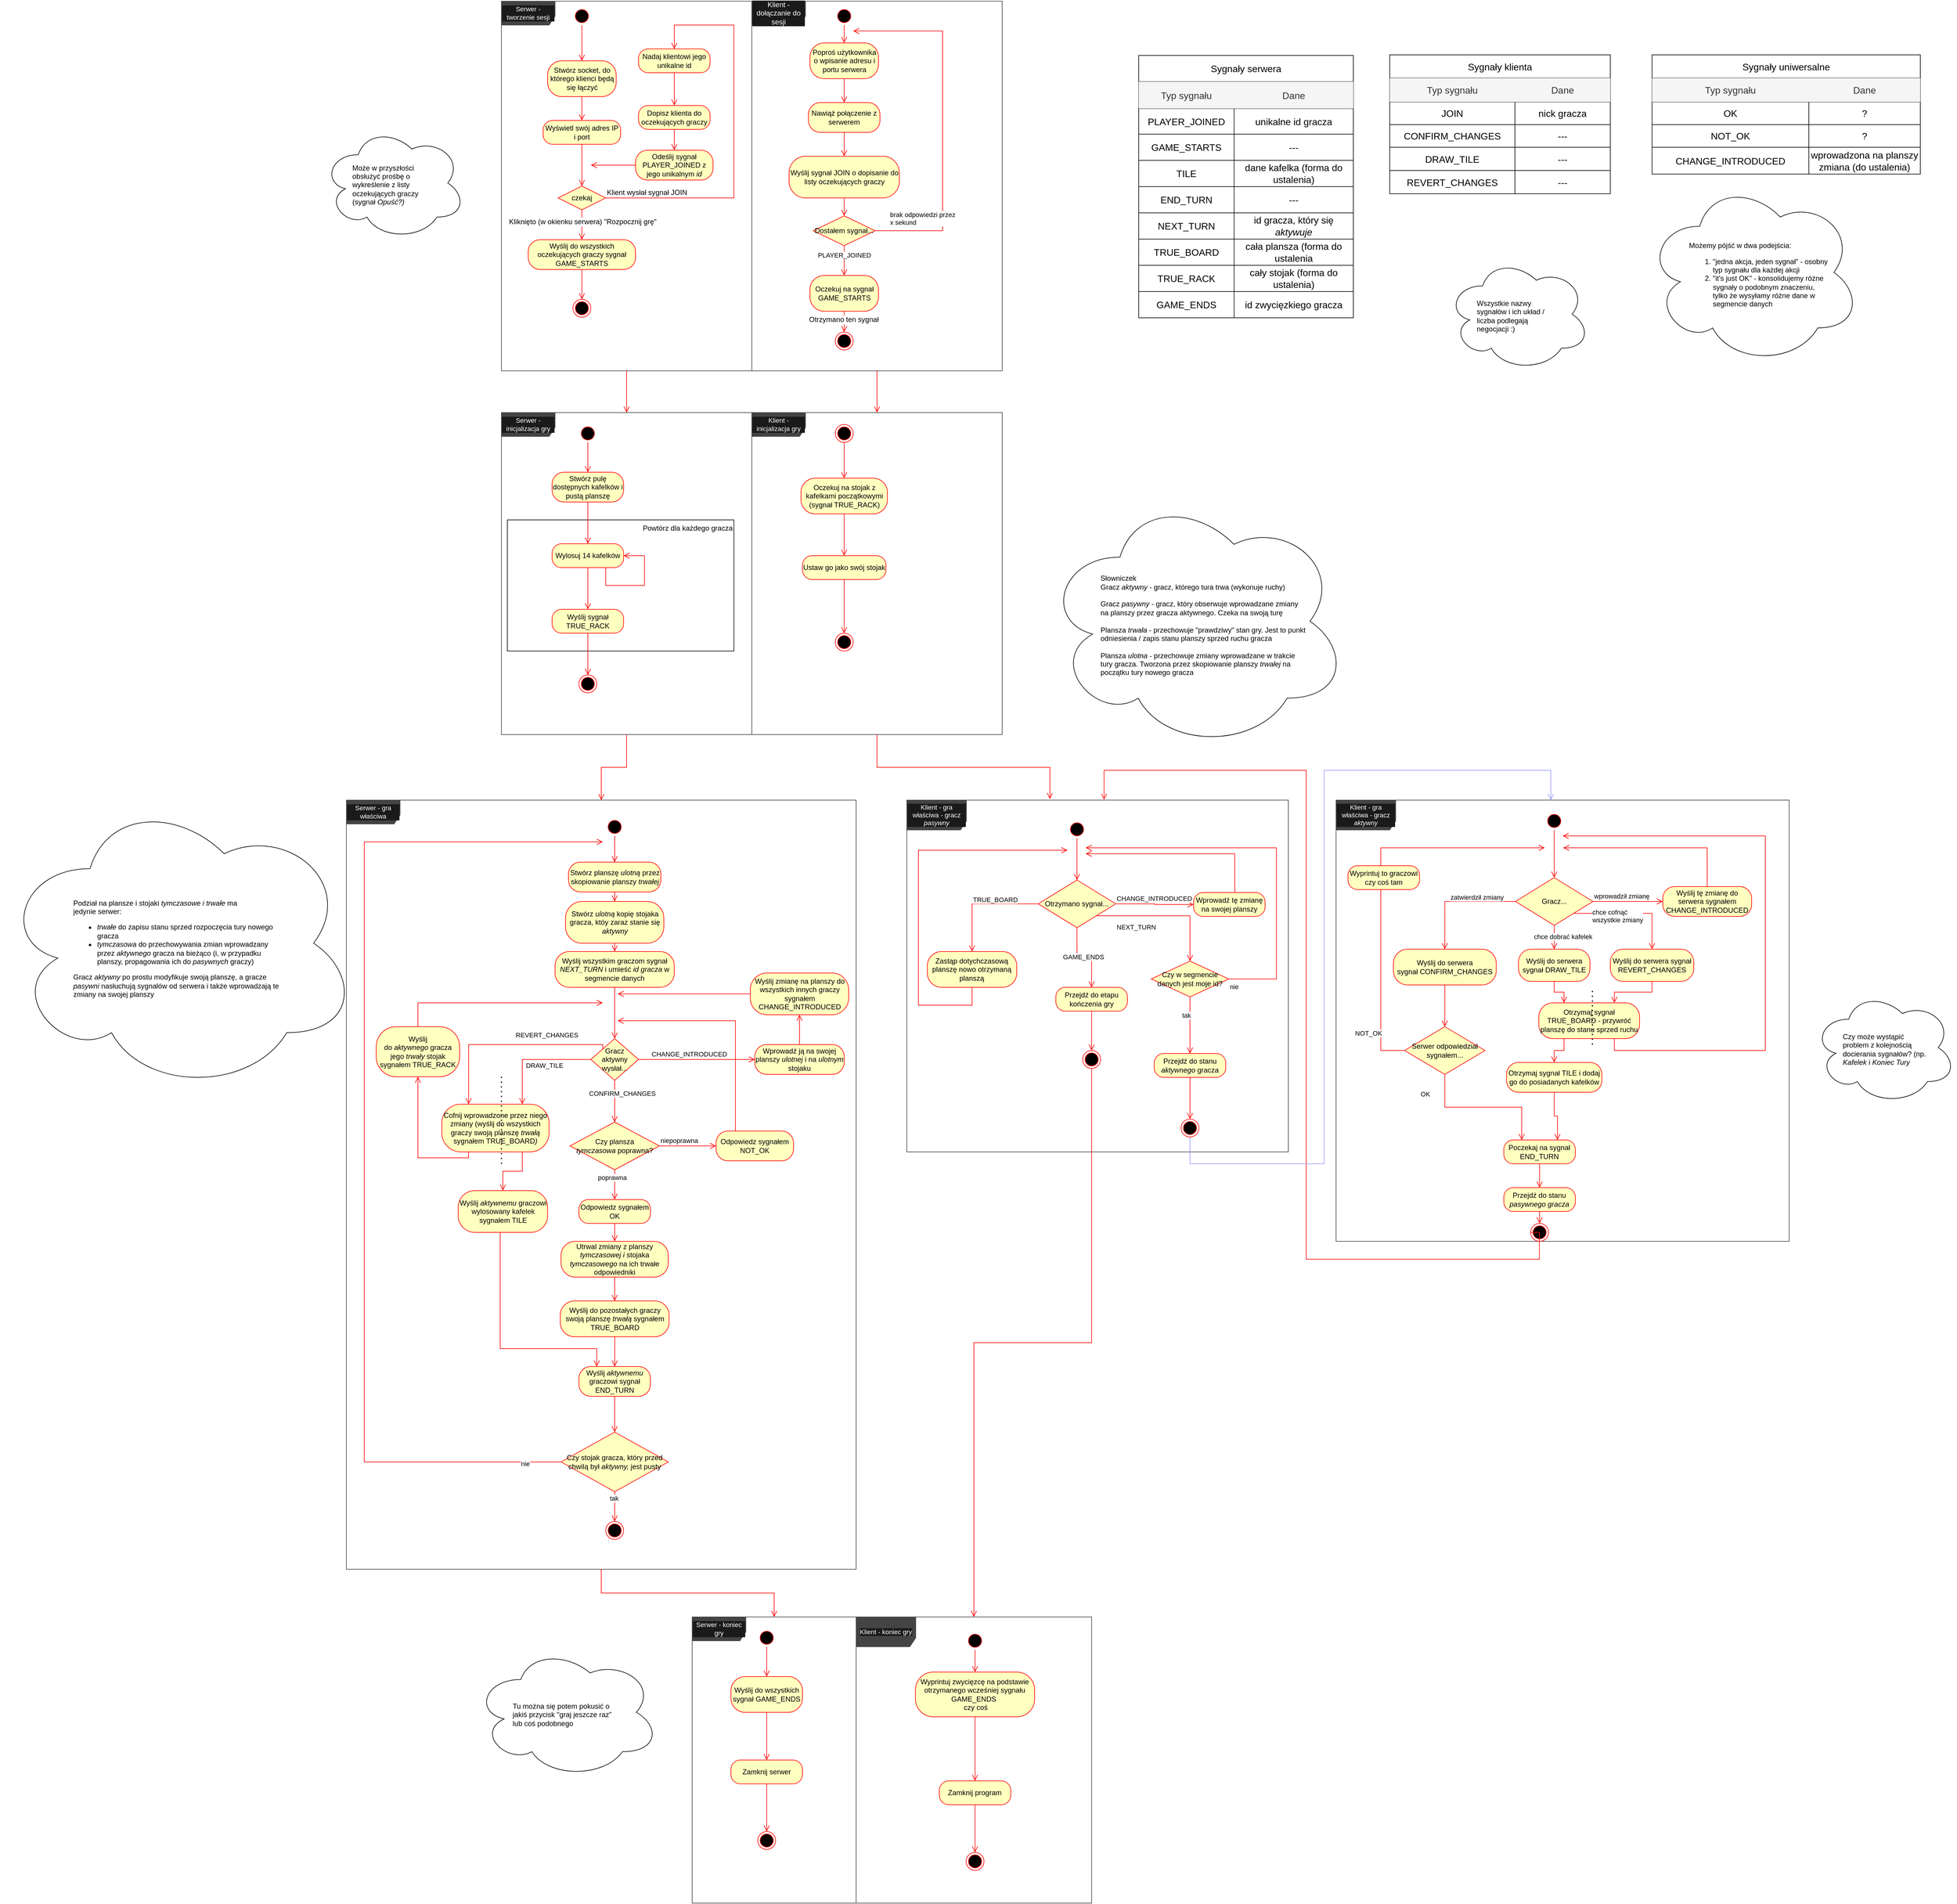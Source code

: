 <mxfile version="21.2.1" type="device">
  <diagram id="prtHgNgQTEPvFCAcTncT" name="Page-1">
    <mxGraphModel dx="1431" dy="835" grid="1" gridSize="10" guides="1" tooltips="1" connect="1" arrows="1" fold="1" page="1" pageScale="1" pageWidth="827" pageHeight="1169" math="0" shadow="0">
      <root>
        <mxCell id="0" />
        <mxCell id="1" parent="0" />
        <mxCell id="xGbPA2cX7xL80rviGemJ-91" value="&lt;font style=&quot;font-size: 11px;&quot;&gt;Klient - inicjalizacja gry&lt;br&gt;&lt;/font&gt;" style="shape=umlFrame;whiteSpace=wrap;html=1;labelBackgroundColor=#1A1A1A;strokeColor=#444444;fontSize=5;fontColor=#FFFFFF;fillColor=#444444;width=90;height=40;movable=0;resizable=0;rotatable=0;deletable=0;editable=0;locked=1;connectable=0;" parent="1" vertex="1">
          <mxGeometry x="440" y="720" width="420" height="540" as="geometry" />
        </mxCell>
        <mxCell id="xGbPA2cX7xL80rviGemJ-90" value="&lt;font style=&quot;font-size: 11px;&quot;&gt;Serwer - inicjalizacja gry&lt;br&gt;&lt;/font&gt;" style="shape=umlFrame;whiteSpace=wrap;html=1;labelBackgroundColor=#1A1A1A;strokeColor=#444444;fontSize=5;fontColor=#FFFFFF;fillColor=#444444;width=90;height=40;movable=0;resizable=0;rotatable=0;deletable=0;editable=0;locked=1;connectable=0;" parent="1" vertex="1">
          <mxGeometry x="20" y="720" width="420" height="540" as="geometry" />
        </mxCell>
        <mxCell id="xGbPA2cX7xL80rviGemJ-125" value="&lt;font style=&quot;font-size: 11px;&quot;&gt;Serwer - gra właściwa&lt;br&gt;&lt;/font&gt;" style="shape=umlFrame;whiteSpace=wrap;html=1;labelBackgroundColor=#1A1A1A;strokeColor=#444444;fontSize=5;fontColor=#FFFFFF;fillColor=#444444;width=90;height=40;movable=0;resizable=0;rotatable=0;deletable=0;editable=0;locked=1;connectable=0;" parent="1" vertex="1">
          <mxGeometry x="-240" y="1370" width="855" height="1290" as="geometry" />
        </mxCell>
        <mxCell id="xGbPA2cX7xL80rviGemJ-104" value="&lt;div&gt;Powtórz dla każdego gracza&lt;br&gt;&lt;/div&gt;" style="rounded=0;whiteSpace=wrap;html=1;align=right;horizontal=1;verticalAlign=top;" parent="1" vertex="1">
          <mxGeometry x="30" y="900" width="380" height="220" as="geometry" />
        </mxCell>
        <mxCell id="xGbPA2cX7xL80rviGemJ-13" value="&lt;font style=&quot;font-size: 11px;&quot;&gt;Serwer - tworzenie sesji&lt;br&gt;&lt;/font&gt;" style="shape=umlFrame;whiteSpace=wrap;html=1;labelBackgroundColor=#1A1A1A;strokeColor=#444444;fontSize=5;fontColor=#FFFFFF;fillColor=#444444;width=90;height=40;movable=0;resizable=0;rotatable=0;deletable=0;editable=0;locked=1;connectable=0;" parent="1" vertex="1">
          <mxGeometry x="20" y="30" width="420" height="620" as="geometry" />
        </mxCell>
        <mxCell id="xGbPA2cX7xL80rviGemJ-14" value="" style="ellipse;html=1;shape=startState;fillColor=#000000;strokeColor=#ff0000;labelBackgroundColor=#444444;fontSize=12;fontColor=none;" parent="1" vertex="1">
          <mxGeometry x="140" y="40" width="30" height="30" as="geometry" />
        </mxCell>
        <mxCell id="xGbPA2cX7xL80rviGemJ-15" value="" style="edgeStyle=orthogonalEdgeStyle;html=1;verticalAlign=bottom;endArrow=open;endSize=8;strokeColor=#ff0000;rounded=0;fontSize=12;fontColor=none;entryX=0.5;entryY=0;entryDx=0;entryDy=0;" parent="1" source="xGbPA2cX7xL80rviGemJ-14" target="xGbPA2cX7xL80rviGemJ-16" edge="1">
          <mxGeometry relative="1" as="geometry">
            <mxPoint x="155.0" y="110" as="targetPoint" />
          </mxGeometry>
        </mxCell>
        <mxCell id="xGbPA2cX7xL80rviGemJ-16" value="&lt;font style=&quot;font-size: 12px;&quot;&gt;Stwórz socket, do którego klienci będą się łączyć&lt;/font&gt;" style="rounded=1;whiteSpace=wrap;html=1;arcSize=40;fontColor=#000000;fillColor=#ffffc0;strokeColor=#ff0000;labelBackgroundColor=none;fontSize=8;" parent="1" vertex="1">
          <mxGeometry x="97.5" y="130" width="115" height="60" as="geometry" />
        </mxCell>
        <mxCell id="xGbPA2cX7xL80rviGemJ-17" value="" style="edgeStyle=orthogonalEdgeStyle;html=1;verticalAlign=bottom;endArrow=open;endSize=8;strokeColor=#ff0000;rounded=0;fontSize=8;fontColor=#FFFFFF;" parent="1" source="xGbPA2cX7xL80rviGemJ-16" target="xGbPA2cX7xL80rviGemJ-18" edge="1">
          <mxGeometry relative="1" as="geometry">
            <mxPoint x="155" y="210" as="targetPoint" />
          </mxGeometry>
        </mxCell>
        <mxCell id="xGbPA2cX7xL80rviGemJ-18" value="&lt;font style=&quot;font-size: 12px;&quot;&gt;Wyświetl swój adres IP i port&lt;/font&gt;" style="rounded=1;whiteSpace=wrap;html=1;arcSize=40;fontColor=#000000;fillColor=#ffffc0;strokeColor=#ff0000;labelBackgroundColor=none;fontSize=8;" parent="1" vertex="1">
          <mxGeometry x="90" y="230" width="130" height="40" as="geometry" />
        </mxCell>
        <mxCell id="xGbPA2cX7xL80rviGemJ-19" value="" style="edgeStyle=orthogonalEdgeStyle;html=1;verticalAlign=bottom;endArrow=open;endSize=8;strokeColor=#ff0000;rounded=0;fontSize=8;fontColor=#FFFFFF;entryX=0.5;entryY=0;entryDx=0;entryDy=0;" parent="1" source="xGbPA2cX7xL80rviGemJ-18" target="xGbPA2cX7xL80rviGemJ-24" edge="1">
          <mxGeometry relative="1" as="geometry">
            <mxPoint x="155" y="230" as="targetPoint" />
          </mxGeometry>
        </mxCell>
        <mxCell id="xGbPA2cX7xL80rviGemJ-24" value="&lt;font color=&quot;#000000&quot; style=&quot;font-size: 12px;&quot;&gt;czekaj&lt;/font&gt;" style="rhombus;whiteSpace=wrap;html=1;fillColor=#ffffc0;strokeColor=#ff0000;labelBackgroundColor=none;fontSize=8;fontColor=#FFFFFF;" parent="1" vertex="1">
          <mxGeometry x="115" y="340" width="80" height="40" as="geometry" />
        </mxCell>
        <mxCell id="xGbPA2cX7xL80rviGemJ-25" value="&lt;font style=&quot;font-size: 12px;&quot;&gt;Klient wysłał sygnał JOIN&lt;/font&gt;" style="edgeStyle=orthogonalEdgeStyle;html=1;align=left;verticalAlign=bottom;endArrow=open;endSize=8;strokeColor=#ff0000;rounded=0;fontSize=8;fontColor=#000000;labelBackgroundColor=none;exitX=1;exitY=0.5;exitDx=0;exitDy=0;entryX=0.5;entryY=0;entryDx=0;entryDy=0;" parent="1" source="xGbPA2cX7xL80rviGemJ-24" target="3mrqhaodJ_nu9pDwjaU5-4" edge="1">
          <mxGeometry x="-1" relative="1" as="geometry">
            <mxPoint x="155" y="270" as="targetPoint" />
            <Array as="points">
              <mxPoint x="410" y="360" />
              <mxPoint x="410" y="70" />
              <mxPoint x="310" y="70" />
            </Array>
          </mxGeometry>
        </mxCell>
        <mxCell id="xGbPA2cX7xL80rviGemJ-26" value="yes" style="edgeStyle=orthogonalEdgeStyle;html=1;align=left;verticalAlign=top;endArrow=open;endSize=8;strokeColor=#ff0000;rounded=0;fontSize=8;fontColor=#FFFFFF;entryX=0.5;entryY=0;entryDx=0;entryDy=0;" parent="1" source="xGbPA2cX7xL80rviGemJ-24" target="xGbPA2cX7xL80rviGemJ-88" edge="1">
          <mxGeometry x="-1" relative="1" as="geometry">
            <mxPoint x="155" y="450" as="targetPoint" />
          </mxGeometry>
        </mxCell>
        <mxCell id="xGbPA2cX7xL80rviGemJ-27" value="&lt;font style=&quot;font-size: 12px;&quot;&gt;Kliknięto (w okienku serwera) &quot;Rozpocznij grę&quot;&lt;/font&gt;" style="edgeLabel;html=1;align=center;verticalAlign=middle;resizable=0;points=[];fontSize=8;fontColor=#000000;" parent="xGbPA2cX7xL80rviGemJ-26" connectable="0" vertex="1">
          <mxGeometry x="-0.22" y="1" relative="1" as="geometry">
            <mxPoint as="offset" />
          </mxGeometry>
        </mxCell>
        <mxCell id="xGbPA2cX7xL80rviGemJ-52" value="Dopisz klienta do oczekujących graczy" style="rounded=1;whiteSpace=wrap;html=1;arcSize=40;fontColor=#000000;fillColor=#ffffc0;strokeColor=#ff0000;" parent="1" vertex="1">
          <mxGeometry x="250" y="205" width="120" height="40" as="geometry" />
        </mxCell>
        <mxCell id="xGbPA2cX7xL80rviGemJ-58" value="" style="ellipse;html=1;shape=endState;fillColor=#000000;strokeColor=#ff0000;" parent="1" vertex="1">
          <mxGeometry x="140" y="530" width="30" height="30" as="geometry" />
        </mxCell>
        <mxCell id="xGbPA2cX7xL80rviGemJ-60" value="&lt;font style=&quot;font-size: 12px;&quot;&gt;Klient - dołączanie do sesji&lt;br&gt;&lt;/font&gt;" style="shape=umlFrame;whiteSpace=wrap;html=1;labelBackgroundColor=#1A1A1A;strokeColor=#444444;fontSize=5;fontColor=#FFFFFF;fillColor=#444444;width=90;height=40;movable=0;resizable=0;rotatable=0;deletable=0;editable=0;locked=1;connectable=0;" parent="1" vertex="1">
          <mxGeometry x="440" y="30" width="420" height="620" as="geometry" />
        </mxCell>
        <mxCell id="xGbPA2cX7xL80rviGemJ-61" value="" style="ellipse;html=1;shape=startState;fillColor=#000000;strokeColor=#ff0000;labelBackgroundColor=#444444;fontSize=12;fontColor=none;" parent="1" vertex="1">
          <mxGeometry x="580" y="40" width="30" height="30" as="geometry" />
        </mxCell>
        <mxCell id="xGbPA2cX7xL80rviGemJ-62" value="" style="edgeStyle=orthogonalEdgeStyle;html=1;verticalAlign=bottom;endArrow=open;endSize=8;strokeColor=#ff0000;rounded=0;fontSize=12;fontColor=none;entryX=0.5;entryY=0;entryDx=0;entryDy=0;" parent="1" source="xGbPA2cX7xL80rviGemJ-61" target="xGbPA2cX7xL80rviGemJ-63" edge="1">
          <mxGeometry relative="1" as="geometry">
            <mxPoint x="595.0" y="110" as="targetPoint" />
          </mxGeometry>
        </mxCell>
        <mxCell id="xGbPA2cX7xL80rviGemJ-63" value="&lt;font style=&quot;font-size: 12px;&quot;&gt;Poproś użytkownika o wpisanie adresu i portu serwera&lt;br&gt;&lt;/font&gt;" style="rounded=1;whiteSpace=wrap;html=1;arcSize=40;fontColor=#000000;fillColor=#ffffc0;strokeColor=#ff0000;labelBackgroundColor=none;fontSize=8;" parent="1" vertex="1">
          <mxGeometry x="537.5" y="100" width="115" height="60" as="geometry" />
        </mxCell>
        <mxCell id="xGbPA2cX7xL80rviGemJ-64" value="" style="edgeStyle=orthogonalEdgeStyle;html=1;verticalAlign=bottom;endArrow=open;endSize=8;strokeColor=#ff0000;rounded=0;fontSize=8;fontColor=#FFFFFF;entryX=0.5;entryY=0;entryDx=0;entryDy=0;" parent="1" source="xGbPA2cX7xL80rviGemJ-63" target="loogOf27uhCcqeaIgNcW-35" edge="1">
          <mxGeometry relative="1" as="geometry">
            <mxPoint x="595" y="210" as="targetPoint" />
          </mxGeometry>
        </mxCell>
        <mxCell id="xGbPA2cX7xL80rviGemJ-65" value="&lt;font style=&quot;font-size: 12px;&quot;&gt;Wyślij sygnał JOIN&amp;nbsp;o dopisanie do listy oczekujących graczy&lt;/font&gt;" style="rounded=1;whiteSpace=wrap;html=1;arcSize=40;fontColor=#000000;fillColor=#ffffc0;strokeColor=#ff0000;labelBackgroundColor=none;fontSize=8;" parent="1" vertex="1">
          <mxGeometry x="502.5" y="290" width="185" height="70" as="geometry" />
        </mxCell>
        <mxCell id="xGbPA2cX7xL80rviGemJ-66" value="" style="edgeStyle=orthogonalEdgeStyle;html=1;verticalAlign=bottom;endArrow=open;endSize=8;strokeColor=#ff0000;rounded=0;fontSize=8;fontColor=#FFFFFF;entryX=0.5;entryY=0;entryDx=0;entryDy=0;" parent="1" source="xGbPA2cX7xL80rviGemJ-65" target="loogOf27uhCcqeaIgNcW-39" edge="1">
          <mxGeometry relative="1" as="geometry">
            <mxPoint x="595.0" y="370" as="targetPoint" />
          </mxGeometry>
        </mxCell>
        <mxCell id="xGbPA2cX7xL80rviGemJ-69" value="yes" style="edgeStyle=orthogonalEdgeStyle;html=1;align=left;verticalAlign=top;endArrow=open;endSize=8;strokeColor=#ff0000;rounded=0;fontSize=8;fontColor=#FFFFFF;entryX=0.5;entryY=0;entryDx=0;entryDy=0;exitX=0.5;exitY=1;exitDx=0;exitDy=0;" parent="1" source="loogOf27uhCcqeaIgNcW-39" target="xGbPA2cX7xL80rviGemJ-80" edge="1">
          <mxGeometry x="-1" relative="1" as="geometry">
            <mxPoint x="595" y="450" as="targetPoint" />
            <mxPoint x="595.0" y="410" as="sourcePoint" />
          </mxGeometry>
        </mxCell>
        <mxCell id="loogOf27uhCcqeaIgNcW-113" value="PLAYER_JOINED" style="edgeLabel;html=1;align=center;verticalAlign=middle;resizable=0;points=[];" parent="xGbPA2cX7xL80rviGemJ-69" vertex="1" connectable="0">
          <mxGeometry x="-0.353" relative="1" as="geometry">
            <mxPoint as="offset" />
          </mxGeometry>
        </mxCell>
        <mxCell id="xGbPA2cX7xL80rviGemJ-73" value="" style="ellipse;html=1;shape=endState;fillColor=#000000;strokeColor=#ff0000;" parent="1" vertex="1">
          <mxGeometry x="580" y="585" width="30" height="30" as="geometry" />
        </mxCell>
        <mxCell id="xGbPA2cX7xL80rviGemJ-75" value="" style="html=1;verticalAlign=bottom;endArrow=open;endSize=8;strokeColor=#ff0000;rounded=0;exitX=0.5;exitY=1;exitDx=0;exitDy=0;edgeStyle=orthogonalEdgeStyle;entryX=0.5;entryY=0;entryDx=0;entryDy=0;" parent="1" source="xGbPA2cX7xL80rviGemJ-52" target="loogOf27uhCcqeaIgNcW-111" edge="1">
          <mxGeometry relative="1" as="geometry">
            <mxPoint x="160" y="310" as="targetPoint" />
            <mxPoint x="310" y="210" as="sourcePoint" />
          </mxGeometry>
        </mxCell>
        <mxCell id="xGbPA2cX7xL80rviGemJ-80" value="&lt;font style=&quot;font-size: 12px;&quot;&gt;Oczekuj na sygnał GAME_STARTS&lt;br&gt;&lt;/font&gt;" style="rounded=1;whiteSpace=wrap;html=1;arcSize=40;fontColor=#000000;fillColor=#ffffc0;strokeColor=#ff0000;labelBackgroundColor=none;fontSize=8;" parent="1" vertex="1">
          <mxGeometry x="537.5" y="490" width="115" height="60" as="geometry" />
        </mxCell>
        <mxCell id="xGbPA2cX7xL80rviGemJ-81" value="" style="edgeStyle=orthogonalEdgeStyle;html=1;verticalAlign=bottom;endArrow=open;endSize=8;strokeColor=#ff0000;rounded=0;fontSize=8;fontColor=#FFFFFF;entryX=0.5;entryY=0;entryDx=0;entryDy=0;" parent="1" source="xGbPA2cX7xL80rviGemJ-80" target="xGbPA2cX7xL80rviGemJ-73" edge="1">
          <mxGeometry relative="1" as="geometry">
            <mxPoint x="595" y="590" as="targetPoint" />
          </mxGeometry>
        </mxCell>
        <mxCell id="xGbPA2cX7xL80rviGemJ-87" value="&lt;font style=&quot;font-size: 12px;&quot;&gt;Otrzymano ten sygnał&lt;/font&gt;" style="edgeLabel;html=1;align=center;verticalAlign=middle;resizable=0;points=[];" parent="xGbPA2cX7xL80rviGemJ-81" vertex="1" connectable="0">
          <mxGeometry x="-0.231" y="-1" relative="1" as="geometry">
            <mxPoint as="offset" />
          </mxGeometry>
        </mxCell>
        <mxCell id="xGbPA2cX7xL80rviGemJ-88" value="Wyślij do wszystkich oczekujących graczy sygnał GAME_STARTS" style="rounded=1;whiteSpace=wrap;html=1;arcSize=40;fontColor=#000000;fillColor=#ffffc0;strokeColor=#ff0000;" parent="1" vertex="1">
          <mxGeometry x="65" y="430" width="180" height="50" as="geometry" />
        </mxCell>
        <mxCell id="xGbPA2cX7xL80rviGemJ-89" value="" style="edgeStyle=orthogonalEdgeStyle;html=1;verticalAlign=bottom;endArrow=open;endSize=8;strokeColor=#ff0000;rounded=0;entryX=0.5;entryY=0;entryDx=0;entryDy=0;" parent="1" source="xGbPA2cX7xL80rviGemJ-88" target="xGbPA2cX7xL80rviGemJ-58" edge="1">
          <mxGeometry relative="1" as="geometry">
            <mxPoint x="270" y="610" as="targetPoint" />
          </mxGeometry>
        </mxCell>
        <mxCell id="xGbPA2cX7xL80rviGemJ-93" value="" style="edgeStyle=orthogonalEdgeStyle;html=1;verticalAlign=bottom;endArrow=open;endSize=8;strokeColor=#ff0000;rounded=0;" parent="1" source="xGbPA2cX7xL80rviGemJ-13" target="xGbPA2cX7xL80rviGemJ-90" edge="1">
          <mxGeometry relative="1" as="geometry">
            <mxPoint x="165" y="540" as="targetPoint" />
            <mxPoint x="165" y="490" as="sourcePoint" />
          </mxGeometry>
        </mxCell>
        <mxCell id="xGbPA2cX7xL80rviGemJ-94" value="" style="edgeStyle=orthogonalEdgeStyle;html=1;verticalAlign=bottom;endArrow=open;endSize=8;strokeColor=#ff0000;rounded=0;" parent="1" source="xGbPA2cX7xL80rviGemJ-60" target="xGbPA2cX7xL80rviGemJ-91" edge="1">
          <mxGeometry relative="1" as="geometry">
            <mxPoint x="240" y="730" as="targetPoint" />
            <mxPoint x="240" y="660" as="sourcePoint" />
          </mxGeometry>
        </mxCell>
        <mxCell id="xGbPA2cX7xL80rviGemJ-95" value="" style="ellipse;html=1;shape=startState;fillColor=#000000;strokeColor=#ff0000;" parent="1" vertex="1">
          <mxGeometry x="150" y="740" width="30" height="30" as="geometry" />
        </mxCell>
        <mxCell id="xGbPA2cX7xL80rviGemJ-96" value="" style="edgeStyle=orthogonalEdgeStyle;html=1;verticalAlign=bottom;endArrow=open;endSize=8;strokeColor=#ff0000;rounded=0;entryX=0.5;entryY=0;entryDx=0;entryDy=0;" parent="1" source="xGbPA2cX7xL80rviGemJ-95" target="xGbPA2cX7xL80rviGemJ-97" edge="1">
          <mxGeometry relative="1" as="geometry">
            <mxPoint x="165" y="790" as="targetPoint" />
          </mxGeometry>
        </mxCell>
        <mxCell id="xGbPA2cX7xL80rviGemJ-97" value="Stwórz pulę dostępnych kafelków i pustą planszę" style="rounded=1;whiteSpace=wrap;html=1;arcSize=40;fontColor=#000000;fillColor=#ffffc0;strokeColor=#ff0000;" parent="1" vertex="1">
          <mxGeometry x="105" y="820" width="120" height="50" as="geometry" />
        </mxCell>
        <mxCell id="xGbPA2cX7xL80rviGemJ-98" value="" style="edgeStyle=orthogonalEdgeStyle;html=1;verticalAlign=bottom;endArrow=open;endSize=8;strokeColor=#ff0000;rounded=0;entryX=0.5;entryY=0;entryDx=0;entryDy=0;" parent="1" source="xGbPA2cX7xL80rviGemJ-97" target="xGbPA2cX7xL80rviGemJ-99" edge="1">
          <mxGeometry relative="1" as="geometry">
            <mxPoint x="200" y="910" as="targetPoint" />
          </mxGeometry>
        </mxCell>
        <mxCell id="xGbPA2cX7xL80rviGemJ-99" value="Wylosuj 14 kafelków" style="rounded=1;whiteSpace=wrap;html=1;arcSize=40;fontColor=#000000;fillColor=#ffffc0;strokeColor=#ff0000;" parent="1" vertex="1">
          <mxGeometry x="105" y="940" width="120" height="40" as="geometry" />
        </mxCell>
        <mxCell id="xGbPA2cX7xL80rviGemJ-100" value="" style="edgeStyle=orthogonalEdgeStyle;html=1;verticalAlign=bottom;endArrow=open;endSize=8;strokeColor=#ff0000;rounded=0;entryX=0.5;entryY=0;entryDx=0;entryDy=0;" parent="1" source="xGbPA2cX7xL80rviGemJ-99" target="loogOf27uhCcqeaIgNcW-114" edge="1">
          <mxGeometry relative="1" as="geometry">
            <mxPoint x="165" y="1030" as="targetPoint" />
          </mxGeometry>
        </mxCell>
        <mxCell id="xGbPA2cX7xL80rviGemJ-103" value="" style="edgeStyle=orthogonalEdgeStyle;html=1;verticalAlign=bottom;endArrow=open;endSize=8;strokeColor=#ff0000;rounded=0;exitX=0.75;exitY=1;exitDx=0;exitDy=0;entryX=1;entryY=0.5;entryDx=0;entryDy=0;" parent="1" source="xGbPA2cX7xL80rviGemJ-99" target="xGbPA2cX7xL80rviGemJ-99" edge="1">
          <mxGeometry relative="1" as="geometry">
            <mxPoint x="175" y="1180" as="targetPoint" />
            <mxPoint x="225.0" y="1080" as="sourcePoint" />
            <Array as="points">
              <mxPoint x="195" y="1010" />
              <mxPoint x="260" y="1010" />
              <mxPoint x="260" y="960" />
            </Array>
          </mxGeometry>
        </mxCell>
        <mxCell id="xGbPA2cX7xL80rviGemJ-105" value="Wyślij wszystkim graczom sygnał &lt;i&gt;NEXT_TURN&amp;nbsp;&lt;/i&gt;i umieść&amp;nbsp;&lt;i&gt;id gracza &lt;/i&gt;w segmencie danych" style="rounded=1;whiteSpace=wrap;html=1;arcSize=40;fontColor=#000000;fillColor=#ffffc0;strokeColor=#ff0000;" parent="1" vertex="1">
          <mxGeometry x="110" y="1624" width="200" height="60" as="geometry" />
        </mxCell>
        <mxCell id="xGbPA2cX7xL80rviGemJ-106" value="" style="edgeStyle=orthogonalEdgeStyle;html=1;verticalAlign=bottom;endArrow=open;endSize=8;strokeColor=#ff0000;rounded=0;entryX=0.5;entryY=0;entryDx=0;entryDy=0;" parent="1" source="xGbPA2cX7xL80rviGemJ-105" target="xGbPA2cX7xL80rviGemJ-143" edge="1">
          <mxGeometry relative="1" as="geometry">
            <mxPoint x="220" y="1310" as="targetPoint" />
          </mxGeometry>
        </mxCell>
        <mxCell id="xGbPA2cX7xL80rviGemJ-107" value="" style="ellipse;html=1;shape=endState;fillColor=#000000;strokeColor=#ff0000;" parent="1" vertex="1">
          <mxGeometry x="150" y="1160" width="30" height="30" as="geometry" />
        </mxCell>
        <mxCell id="xGbPA2cX7xL80rviGemJ-109" value="" style="ellipse;html=1;shape=endState;fillColor=#000000;strokeColor=#ff0000;" parent="1" vertex="1">
          <mxGeometry x="580" y="740" width="30" height="30" as="geometry" />
        </mxCell>
        <mxCell id="xGbPA2cX7xL80rviGemJ-110" value="Oczekuj na stojak z kafelkami początkowymi (sygnał TRUE_RACK)" style="rounded=1;whiteSpace=wrap;html=1;arcSize=40;fontColor=#000000;fillColor=#ffffc0;strokeColor=#ff0000;" parent="1" vertex="1">
          <mxGeometry x="522.5" y="830" width="145" height="60" as="geometry" />
        </mxCell>
        <mxCell id="xGbPA2cX7xL80rviGemJ-111" value="" style="edgeStyle=orthogonalEdgeStyle;html=1;verticalAlign=bottom;endArrow=open;endSize=8;strokeColor=#ff0000;rounded=0;entryX=0.5;entryY=0;entryDx=0;entryDy=0;exitX=0.5;exitY=1;exitDx=0;exitDy=0;" parent="1" source="xGbPA2cX7xL80rviGemJ-110" target="xGbPA2cX7xL80rviGemJ-117" edge="1">
          <mxGeometry relative="1" as="geometry">
            <mxPoint x="610" y="940" as="targetPoint" />
          </mxGeometry>
        </mxCell>
        <mxCell id="xGbPA2cX7xL80rviGemJ-117" value="Ustaw go jako swój stojak" style="rounded=1;whiteSpace=wrap;html=1;arcSize=40;fontColor=#000000;fillColor=#ffffc0;strokeColor=#ff0000;" parent="1" vertex="1">
          <mxGeometry x="525" y="960" width="140" height="40" as="geometry" />
        </mxCell>
        <mxCell id="xGbPA2cX7xL80rviGemJ-118" value="" style="edgeStyle=orthogonalEdgeStyle;html=1;verticalAlign=bottom;endArrow=open;endSize=8;strokeColor=#ff0000;rounded=0;" parent="1" source="xGbPA2cX7xL80rviGemJ-117" target="xGbPA2cX7xL80rviGemJ-122" edge="1">
          <mxGeometry relative="1" as="geometry">
            <mxPoint x="570" y="1130" as="targetPoint" />
          </mxGeometry>
        </mxCell>
        <mxCell id="xGbPA2cX7xL80rviGemJ-121" value="" style="edgeStyle=orthogonalEdgeStyle;html=1;verticalAlign=bottom;endArrow=open;endSize=8;strokeColor=#ff0000;rounded=0;entryX=0.5;entryY=0;entryDx=0;entryDy=0;exitX=0.5;exitY=1;exitDx=0;exitDy=0;" parent="1" source="xGbPA2cX7xL80rviGemJ-109" target="xGbPA2cX7xL80rviGemJ-110" edge="1">
          <mxGeometry relative="1" as="geometry">
            <mxPoint x="590" y="1040" as="targetPoint" />
            <mxPoint x="620" y="890" as="sourcePoint" />
          </mxGeometry>
        </mxCell>
        <mxCell id="xGbPA2cX7xL80rviGemJ-122" value="" style="ellipse;html=1;shape=endState;fillColor=#000000;strokeColor=#ff0000;" parent="1" vertex="1">
          <mxGeometry x="580" y="1090" width="30" height="30" as="geometry" />
        </mxCell>
        <mxCell id="xGbPA2cX7xL80rviGemJ-126" value="&lt;font style=&quot;font-size: 11px;&quot;&gt;Klient - gra właściwa - gracz &lt;i&gt;aktywny&lt;/i&gt;&lt;br&gt;&lt;/font&gt;" style="shape=umlFrame;whiteSpace=wrap;html=1;labelBackgroundColor=#1A1A1A;strokeColor=#444444;fontSize=5;fontColor=#FFFFFF;fillColor=#444444;width=100;height=50;movable=1;resizable=1;rotatable=1;deletable=1;editable=1;locked=0;connectable=1;" parent="1" vertex="1">
          <mxGeometry x="1420" y="1370" width="760" height="740" as="geometry" />
        </mxCell>
        <mxCell id="xGbPA2cX7xL80rviGemJ-127" value="" style="edgeStyle=orthogonalEdgeStyle;html=1;verticalAlign=bottom;endArrow=open;endSize=8;strokeColor=#ff0000;rounded=0;" parent="1" source="xGbPA2cX7xL80rviGemJ-90" target="xGbPA2cX7xL80rviGemJ-125" edge="1">
          <mxGeometry relative="1" as="geometry">
            <mxPoint x="175" y="1280" as="targetPoint" />
            <mxPoint x="175" y="1230" as="sourcePoint" />
          </mxGeometry>
        </mxCell>
        <mxCell id="xGbPA2cX7xL80rviGemJ-129" value="" style="ellipse;html=1;shape=startState;fillColor=#000000;strokeColor=#ff0000;" parent="1" vertex="1">
          <mxGeometry x="195" y="1400" width="30" height="30" as="geometry" />
        </mxCell>
        <mxCell id="xGbPA2cX7xL80rviGemJ-130" value="" style="edgeStyle=orthogonalEdgeStyle;html=1;verticalAlign=bottom;endArrow=open;endSize=8;strokeColor=#ff0000;rounded=0;entryX=0.5;entryY=0;entryDx=0;entryDy=0;" parent="1" source="xGbPA2cX7xL80rviGemJ-129" target="xGbPA2cX7xL80rviGemJ-140" edge="1">
          <mxGeometry relative="1" as="geometry">
            <mxPoint x="210" y="1490" as="targetPoint" />
          </mxGeometry>
        </mxCell>
        <mxCell id="xGbPA2cX7xL80rviGemJ-136" value="Wyślij zmianę na planszy do wszystkich innych graczy sygnałem CHANGE_INTRODUCED" style="rounded=1;whiteSpace=wrap;html=1;arcSize=40;fontColor=#000000;fillColor=#ffffc0;strokeColor=#ff0000;" parent="1" vertex="1">
          <mxGeometry x="437.5" y="1660" width="165" height="70" as="geometry" />
        </mxCell>
        <mxCell id="xGbPA2cX7xL80rviGemJ-138" value="Wprowadź ją na swojej planszy &lt;i&gt;ulotnej &lt;/i&gt;i&lt;i&gt; &lt;/i&gt;na &lt;i&gt;ulotnym &lt;/i&gt;stojaku" style="rounded=1;whiteSpace=wrap;html=1;arcSize=40;fontColor=#000000;fillColor=#ffffc0;strokeColor=#ff0000;" parent="1" vertex="1">
          <mxGeometry x="445" y="1780" width="150" height="50" as="geometry" />
        </mxCell>
        <mxCell id="xGbPA2cX7xL80rviGemJ-139" value="" style="edgeStyle=orthogonalEdgeStyle;html=1;verticalAlign=bottom;endArrow=open;endSize=8;strokeColor=#ff0000;rounded=0;entryX=0.5;entryY=1;entryDx=0;entryDy=0;exitX=0.5;exitY=0;exitDx=0;exitDy=0;" parent="1" source="xGbPA2cX7xL80rviGemJ-138" target="xGbPA2cX7xL80rviGemJ-136" edge="1">
          <mxGeometry relative="1" as="geometry">
            <mxPoint x="687.5" y="1800" as="targetPoint" />
          </mxGeometry>
        </mxCell>
        <mxCell id="xGbPA2cX7xL80rviGemJ-140" value="Stwórz planszę &lt;i&gt;ulotną&lt;/i&gt; przez skopiowanie planszy &lt;i&gt;trwałej&lt;/i&gt;" style="rounded=1;whiteSpace=wrap;html=1;arcSize=40;fontColor=#000000;fillColor=#ffffc0;strokeColor=#ff0000;" parent="1" vertex="1">
          <mxGeometry x="132.5" y="1474" width="155" height="50" as="geometry" />
        </mxCell>
        <mxCell id="xGbPA2cX7xL80rviGemJ-141" value="" style="edgeStyle=orthogonalEdgeStyle;html=1;verticalAlign=bottom;endArrow=open;endSize=8;strokeColor=#ff0000;rounded=0;entryX=0.5;entryY=0;entryDx=0;entryDy=0;" parent="1" source="xGbPA2cX7xL80rviGemJ-140" target="loogOf27uhCcqeaIgNcW-123" edge="1">
          <mxGeometry relative="1" as="geometry">
            <mxPoint x="350" y="1540" as="targetPoint" />
          </mxGeometry>
        </mxCell>
        <mxCell id="xGbPA2cX7xL80rviGemJ-143" value="Gracz aktywny wysłał..." style="rhombus;whiteSpace=wrap;html=1;fontColor=#000000;fillColor=#ffffc0;strokeColor=#ff0000;" parent="1" vertex="1">
          <mxGeometry x="170" y="1770" width="80" height="70" as="geometry" />
        </mxCell>
        <mxCell id="xGbPA2cX7xL80rviGemJ-144" value="CHANGE_INTRODUCED" style="edgeStyle=orthogonalEdgeStyle;html=1;align=left;verticalAlign=bottom;endArrow=open;endSize=8;strokeColor=#ff0000;rounded=0;entryX=0;entryY=0.5;entryDx=0;entryDy=0;" parent="1" source="xGbPA2cX7xL80rviGemJ-143" target="xGbPA2cX7xL80rviGemJ-138" edge="1">
          <mxGeometry x="-0.8" relative="1" as="geometry">
            <mxPoint x="365" y="1810" as="targetPoint" />
            <mxPoint as="offset" />
          </mxGeometry>
        </mxCell>
        <mxCell id="xGbPA2cX7xL80rviGemJ-145" value="CONFIRM_CHANGES" style="edgeStyle=orthogonalEdgeStyle;html=1;align=left;verticalAlign=top;endArrow=open;endSize=8;strokeColor=#ff0000;rounded=0;entryX=0.5;entryY=0;entryDx=0;entryDy=0;" parent="1" source="xGbPA2cX7xL80rviGemJ-143" target="loogOf27uhCcqeaIgNcW-9" edge="1">
          <mxGeometry x="-0.75" y="-45" relative="1" as="geometry">
            <mxPoint x="205" y="1960" as="targetPoint" />
            <mxPoint as="offset" />
          </mxGeometry>
        </mxCell>
        <mxCell id="xGbPA2cX7xL80rviGemJ-146" value="" style="edgeStyle=orthogonalEdgeStyle;html=1;align=left;verticalAlign=bottom;endArrow=open;endSize=8;strokeColor=#ff0000;rounded=0;exitX=0;exitY=0.5;exitDx=0;exitDy=0;entryX=0.75;entryY=0;entryDx=0;entryDy=0;" parent="1" source="xGbPA2cX7xL80rviGemJ-143" target="loogOf27uhCcqeaIgNcW-3" edge="1">
          <mxGeometry x="-0.571" y="-20" relative="1" as="geometry">
            <mxPoint x="115" y="1860" as="targetPoint" />
            <mxPoint x="595" y="1900" as="sourcePoint" />
            <mxPoint as="offset" />
          </mxGeometry>
        </mxCell>
        <mxCell id="xGbPA2cX7xL80rviGemJ-147" value="DRAW_TILE" style="edgeLabel;html=1;align=center;verticalAlign=middle;resizable=0;points=[];" parent="xGbPA2cX7xL80rviGemJ-146" vertex="1" connectable="0">
          <mxGeometry x="-0.679" y="-4" relative="1" as="geometry">
            <mxPoint x="-48" y="14" as="offset" />
          </mxGeometry>
        </mxCell>
        <mxCell id="loogOf27uhCcqeaIgNcW-2" value="" style="edgeStyle=orthogonalEdgeStyle;html=1;verticalAlign=bottom;endArrow=open;endSize=8;strokeColor=#ff0000;rounded=0;exitX=0;exitY=0.5;exitDx=0;exitDy=0;" parent="1" source="xGbPA2cX7xL80rviGemJ-136" edge="1">
          <mxGeometry relative="1" as="geometry">
            <mxPoint x="215" y="1695" as="targetPoint" />
            <mxPoint x="458" y="1700" as="sourcePoint" />
          </mxGeometry>
        </mxCell>
        <mxCell id="loogOf27uhCcqeaIgNcW-3" value="Cofnij wprowadzone przez niego zmiany (wyślij do wszystkich graczy swoją planszę &lt;i&gt;trwałą &lt;/i&gt;sygnałem&lt;i&gt;&amp;nbsp;&lt;/i&gt;TRUE_BOARD&lt;i&gt;)&lt;/i&gt;" style="rounded=1;whiteSpace=wrap;html=1;arcSize=40;fontColor=#000000;fillColor=#ffffc0;strokeColor=#ff0000;" parent="1" vertex="1">
          <mxGeometry x="-80" y="1880" width="180" height="80" as="geometry" />
        </mxCell>
        <mxCell id="loogOf27uhCcqeaIgNcW-4" value="" style="html=1;verticalAlign=bottom;endArrow=open;endSize=8;strokeColor=#ff0000;rounded=0;exitX=0.75;exitY=1;exitDx=0;exitDy=0;edgeStyle=orthogonalEdgeStyle;" parent="1" source="loogOf27uhCcqeaIgNcW-3" target="loogOf27uhCcqeaIgNcW-5" edge="1">
          <mxGeometry relative="1" as="geometry">
            <mxPoint x="90" y="2020" as="targetPoint" />
          </mxGeometry>
        </mxCell>
        <mxCell id="loogOf27uhCcqeaIgNcW-5" value="Wyślij &lt;i&gt;aktywnemu &lt;/i&gt;graczowi wylosowany kafelek sygnałem TILE" style="rounded=1;whiteSpace=wrap;html=1;arcSize=40;fontColor=#000000;fillColor=#ffffc0;strokeColor=#ff0000;" parent="1" vertex="1">
          <mxGeometry x="-52.5" y="2025" width="150" height="70" as="geometry" />
        </mxCell>
        <mxCell id="loogOf27uhCcqeaIgNcW-6" value="" style="edgeStyle=orthogonalEdgeStyle;html=1;verticalAlign=bottom;endArrow=open;endSize=8;strokeColor=#ff0000;rounded=0;entryX=0.25;entryY=0;entryDx=0;entryDy=0;exitX=0.5;exitY=1;exitDx=0;exitDy=0;" parent="1" source="loogOf27uhCcqeaIgNcW-5" target="loogOf27uhCcqeaIgNcW-16" edge="1">
          <mxGeometry relative="1" as="geometry">
            <mxPoint x="25" y="2100" as="targetPoint" />
            <Array as="points">
              <mxPoint x="18" y="2290" />
              <mxPoint x="180" y="2290" />
            </Array>
          </mxGeometry>
        </mxCell>
        <mxCell id="loogOf27uhCcqeaIgNcW-9" value="Czy plansza &lt;i&gt;tymczasowa&lt;/i&gt;&amp;nbsp;poprawna?" style="rhombus;whiteSpace=wrap;html=1;fontColor=#000000;fillColor=#ffffc0;strokeColor=#ff0000;" parent="1" vertex="1">
          <mxGeometry x="135" y="1910" width="150" height="80" as="geometry" />
        </mxCell>
        <mxCell id="loogOf27uhCcqeaIgNcW-10" value="niepoprawna" style="edgeStyle=orthogonalEdgeStyle;html=1;align=left;verticalAlign=bottom;endArrow=open;endSize=8;strokeColor=#ff0000;rounded=0;entryX=0;entryY=0.5;entryDx=0;entryDy=0;" parent="1" source="loogOf27uhCcqeaIgNcW-9" target="loogOf27uhCcqeaIgNcW-12" edge="1">
          <mxGeometry x="-1" relative="1" as="geometry">
            <mxPoint x="455" y="1960" as="targetPoint" />
          </mxGeometry>
        </mxCell>
        <mxCell id="loogOf27uhCcqeaIgNcW-11" value="poprawna" style="edgeStyle=orthogonalEdgeStyle;html=1;align=left;verticalAlign=top;endArrow=open;endSize=8;strokeColor=#ff0000;rounded=0;entryX=0.5;entryY=0;entryDx=0;entryDy=0;" parent="1" source="loogOf27uhCcqeaIgNcW-9" target="loogOf27uhCcqeaIgNcW-44" edge="1">
          <mxGeometry x="-1" y="-30" relative="1" as="geometry">
            <mxPoint x="210" y="2060" as="targetPoint" />
            <mxPoint as="offset" />
          </mxGeometry>
        </mxCell>
        <mxCell id="loogOf27uhCcqeaIgNcW-12" value="Odpowiedz sygnałem NOT_OK" style="rounded=1;whiteSpace=wrap;html=1;arcSize=40;fontColor=#000000;fillColor=#ffffc0;strokeColor=#ff0000;" parent="1" vertex="1">
          <mxGeometry x="380" y="1925" width="130" height="50" as="geometry" />
        </mxCell>
        <mxCell id="loogOf27uhCcqeaIgNcW-13" value="" style="edgeStyle=orthogonalEdgeStyle;html=1;verticalAlign=bottom;endArrow=open;endSize=8;strokeColor=#ff0000;rounded=0;exitX=0.25;exitY=0;exitDx=0;exitDy=0;" parent="1" source="loogOf27uhCcqeaIgNcW-12" edge="1">
          <mxGeometry relative="1" as="geometry">
            <mxPoint x="215" y="1740" as="targetPoint" />
            <mxPoint x="545" y="1850" as="sourcePoint" />
            <Array as="points">
              <mxPoint x="413" y="1740" />
            </Array>
          </mxGeometry>
        </mxCell>
        <mxCell id="loogOf27uhCcqeaIgNcW-14" value="Wyślij do pozostałych graczy swoją planszę &lt;i&gt;trwałą &lt;/i&gt;sygnałem TRUE_BOARD" style="rounded=1;whiteSpace=wrap;html=1;arcSize=40;fontColor=#000000;fillColor=#ffffc0;strokeColor=#ff0000;" parent="1" vertex="1">
          <mxGeometry x="118.75" y="2210" width="182.5" height="60" as="geometry" />
        </mxCell>
        <mxCell id="loogOf27uhCcqeaIgNcW-15" value="" style="edgeStyle=orthogonalEdgeStyle;html=1;verticalAlign=bottom;endArrow=open;endSize=8;strokeColor=#ff0000;rounded=0;entryX=0.5;entryY=0;entryDx=0;entryDy=0;" parent="1" source="loogOf27uhCcqeaIgNcW-14" target="loogOf27uhCcqeaIgNcW-16" edge="1">
          <mxGeometry relative="1" as="geometry">
            <mxPoint x="170" y="2170" as="targetPoint" />
          </mxGeometry>
        </mxCell>
        <mxCell id="loogOf27uhCcqeaIgNcW-16" value="Wyślij &lt;i&gt;aktywnemu &lt;/i&gt;graczowi sygnał END_TURN" style="rounded=1;whiteSpace=wrap;html=1;arcSize=40;fontColor=#000000;fillColor=#ffffc0;strokeColor=#ff0000;" parent="1" vertex="1">
          <mxGeometry x="150" y="2320" width="120" height="50" as="geometry" />
        </mxCell>
        <mxCell id="loogOf27uhCcqeaIgNcW-17" value="" style="edgeStyle=orthogonalEdgeStyle;html=1;verticalAlign=bottom;endArrow=open;endSize=8;strokeColor=#ff0000;rounded=0;exitX=0.5;exitY=1;exitDx=0;exitDy=0;entryX=0.5;entryY=0;entryDx=0;entryDy=0;" parent="1" source="loogOf27uhCcqeaIgNcW-16" target="loogOf27uhCcqeaIgNcW-130" edge="1">
          <mxGeometry relative="1" as="geometry">
            <mxPoint x="195" y="1450" as="targetPoint" />
          </mxGeometry>
        </mxCell>
        <mxCell id="loogOf27uhCcqeaIgNcW-19" value="&lt;font style=&quot;font-size: 11px;&quot;&gt;Klient - gra właściwa - gracz &lt;i&gt;pasywny&lt;/i&gt;&lt;br&gt;&lt;/font&gt;" style="shape=umlFrame;whiteSpace=wrap;html=1;labelBackgroundColor=#1A1A1A;strokeColor=#444444;fontSize=5;fontColor=#FFFFFF;fillColor=#444444;width=100;height=50;movable=0;resizable=0;rotatable=0;deletable=0;editable=0;locked=1;connectable=0;" parent="1" vertex="1">
          <mxGeometry x="700" y="1370" width="640" height="590" as="geometry" />
        </mxCell>
        <mxCell id="loogOf27uhCcqeaIgNcW-22" value="Otrzymano sygnał..." style="rhombus;whiteSpace=wrap;html=1;fontColor=#000000;fillColor=#ffffc0;strokeColor=#ff0000;" parent="1" vertex="1">
          <mxGeometry x="920.45" y="1504" width="130" height="80" as="geometry" />
        </mxCell>
        <mxCell id="loogOf27uhCcqeaIgNcW-23" value="CHANGE_INTRODUCED" style="edgeStyle=orthogonalEdgeStyle;html=1;align=left;verticalAlign=bottom;endArrow=open;endSize=8;strokeColor=#ff0000;rounded=0;entryX=0;entryY=0.5;entryDx=0;entryDy=0;" parent="1" source="loogOf27uhCcqeaIgNcW-22" target="loogOf27uhCcqeaIgNcW-46" edge="1">
          <mxGeometry x="-1" relative="1" as="geometry">
            <mxPoint x="1220.45" y="1544" as="targetPoint" />
            <mxPoint as="offset" />
          </mxGeometry>
        </mxCell>
        <mxCell id="loogOf27uhCcqeaIgNcW-24" value="NEXT_TURN" style="edgeStyle=orthogonalEdgeStyle;html=1;align=left;verticalAlign=top;endArrow=open;endSize=8;strokeColor=#ff0000;rounded=0;entryX=0.5;entryY=0;entryDx=0;entryDy=0;exitX=1;exitY=1;exitDx=0;exitDy=0;" parent="1" source="loogOf27uhCcqeaIgNcW-22" target="3mrqhaodJ_nu9pDwjaU5-1" edge="1">
          <mxGeometry x="-0.725" y="-6" relative="1" as="geometry">
            <mxPoint x="960.45" y="1644" as="targetPoint" />
            <mxPoint as="offset" />
          </mxGeometry>
        </mxCell>
        <mxCell id="loogOf27uhCcqeaIgNcW-25" value="TRUE_BOARD" style="edgeStyle=orthogonalEdgeStyle;html=1;align=left;verticalAlign=top;endArrow=open;endSize=8;strokeColor=#ff0000;rounded=0;exitX=0;exitY=0.5;exitDx=0;exitDy=0;entryX=0.5;entryY=0;entryDx=0;entryDy=0;" parent="1" source="loogOf27uhCcqeaIgNcW-22" target="loogOf27uhCcqeaIgNcW-48" edge="1">
          <mxGeometry x="0.163" y="-20" relative="1" as="geometry">
            <mxPoint x="810.45" y="1694" as="targetPoint" />
            <mxPoint x="995.45" y="1594" as="sourcePoint" />
            <mxPoint x="20" y="-20" as="offset" />
          </mxGeometry>
        </mxCell>
        <mxCell id="loogOf27uhCcqeaIgNcW-26" value="Utrwal zmiany z planszy &lt;i&gt;tymczasowej i &lt;/i&gt;stojaka &lt;i&gt;tymczasowego&lt;/i&gt;&amp;nbsp;na ich trwałe odpowiedniki" style="rounded=1;whiteSpace=wrap;html=1;arcSize=40;fontColor=#000000;fillColor=#ffffc0;strokeColor=#ff0000;" parent="1" vertex="1">
          <mxGeometry x="120" y="2110" width="180" height="60" as="geometry" />
        </mxCell>
        <mxCell id="loogOf27uhCcqeaIgNcW-27" value="" style="edgeStyle=orthogonalEdgeStyle;html=1;verticalAlign=bottom;endArrow=open;endSize=8;strokeColor=#ff0000;rounded=0;entryX=0.5;entryY=0;entryDx=0;entryDy=0;" parent="1" source="loogOf27uhCcqeaIgNcW-26" target="loogOf27uhCcqeaIgNcW-14" edge="1">
          <mxGeometry relative="1" as="geometry">
            <mxPoint x="414" y="2140" as="targetPoint" />
          </mxGeometry>
        </mxCell>
        <mxCell id="loogOf27uhCcqeaIgNcW-35" value="Nawiąż połączenie z serwerem" style="rounded=1;whiteSpace=wrap;html=1;arcSize=40;fontColor=#000000;fillColor=#ffffc0;strokeColor=#ff0000;" parent="1" vertex="1">
          <mxGeometry x="535" y="200" width="120" height="50" as="geometry" />
        </mxCell>
        <mxCell id="loogOf27uhCcqeaIgNcW-36" value="" style="edgeStyle=orthogonalEdgeStyle;html=1;verticalAlign=bottom;endArrow=open;endSize=8;strokeColor=#ff0000;rounded=0;entryX=0.5;entryY=0;entryDx=0;entryDy=0;" parent="1" source="loogOf27uhCcqeaIgNcW-35" target="xGbPA2cX7xL80rviGemJ-65" edge="1">
          <mxGeometry relative="1" as="geometry">
            <mxPoint x="1036" y="240" as="targetPoint" />
          </mxGeometry>
        </mxCell>
        <mxCell id="loogOf27uhCcqeaIgNcW-39" value="Dostałem sygnał..." style="rhombus;whiteSpace=wrap;html=1;fontColor=#000000;fillColor=#ffffc0;strokeColor=#ff0000;" parent="1" vertex="1">
          <mxGeometry x="543" y="390" width="104" height="50" as="geometry" />
        </mxCell>
        <mxCell id="loogOf27uhCcqeaIgNcW-40" value="brak odpowiedzi przez&lt;br style=&quot;border-color: var(--border-color); text-align: center;&quot;&gt;&lt;span style=&quot;text-align: center;&quot;&gt;x sekund&lt;/span&gt;" style="edgeStyle=orthogonalEdgeStyle;html=1;align=left;verticalAlign=bottom;endArrow=open;endSize=8;strokeColor=#ff0000;rounded=0;" parent="1" source="loogOf27uhCcqeaIgNcW-39" edge="1">
          <mxGeometry x="-0.923" y="5" relative="1" as="geometry">
            <mxPoint x="610" y="80" as="targetPoint" />
            <Array as="points">
              <mxPoint x="760" y="415" />
              <mxPoint x="760" y="80" />
            </Array>
            <mxPoint as="offset" />
          </mxGeometry>
        </mxCell>
        <mxCell id="loogOf27uhCcqeaIgNcW-42" value="" style="ellipse;html=1;shape=startState;fillColor=#000000;strokeColor=#ff0000;" parent="1" vertex="1">
          <mxGeometry x="970.45" y="1404" width="30" height="30" as="geometry" />
        </mxCell>
        <mxCell id="loogOf27uhCcqeaIgNcW-43" value="" style="edgeStyle=orthogonalEdgeStyle;html=1;verticalAlign=bottom;endArrow=open;endSize=8;strokeColor=#ff0000;rounded=0;entryX=0.5;entryY=0;entryDx=0;entryDy=0;" parent="1" source="loogOf27uhCcqeaIgNcW-42" target="loogOf27uhCcqeaIgNcW-22" edge="1">
          <mxGeometry relative="1" as="geometry">
            <mxPoint x="1030.45" y="1514" as="targetPoint" />
          </mxGeometry>
        </mxCell>
        <mxCell id="loogOf27uhCcqeaIgNcW-44" value="Odpowiedz sygnałem OK" style="rounded=1;whiteSpace=wrap;html=1;arcSize=40;fontColor=#000000;fillColor=#ffffc0;strokeColor=#ff0000;" parent="1" vertex="1">
          <mxGeometry x="150" y="2040" width="120" height="40" as="geometry" />
        </mxCell>
        <mxCell id="loogOf27uhCcqeaIgNcW-45" value="" style="edgeStyle=orthogonalEdgeStyle;html=1;verticalAlign=bottom;endArrow=open;endSize=8;strokeColor=#ff0000;rounded=0;entryX=0.5;entryY=0;entryDx=0;entryDy=0;" parent="1" source="loogOf27uhCcqeaIgNcW-44" target="loogOf27uhCcqeaIgNcW-26" edge="1">
          <mxGeometry relative="1" as="geometry">
            <mxPoint x="393" y="2120" as="targetPoint" />
          </mxGeometry>
        </mxCell>
        <mxCell id="loogOf27uhCcqeaIgNcW-46" value="Wprowadź tę zmianę na swojej planszy" style="rounded=1;whiteSpace=wrap;html=1;arcSize=40;fontColor=#000000;fillColor=#ffffc0;strokeColor=#ff0000;" parent="1" vertex="1">
          <mxGeometry x="1181" y="1525" width="120" height="40" as="geometry" />
        </mxCell>
        <mxCell id="loogOf27uhCcqeaIgNcW-47" value="" style="edgeStyle=orthogonalEdgeStyle;html=1;verticalAlign=bottom;endArrow=open;endSize=8;strokeColor=#ff0000;rounded=0;exitX=0.5;exitY=0;exitDx=0;exitDy=0;" parent="1" source="loogOf27uhCcqeaIgNcW-46" edge="1">
          <mxGeometry relative="1" as="geometry">
            <mxPoint x="1000" y="1460" as="targetPoint" />
            <Array as="points">
              <mxPoint x="1250" y="1460" />
            </Array>
          </mxGeometry>
        </mxCell>
        <mxCell id="loogOf27uhCcqeaIgNcW-48" value="Zastąp dotychczasową planszę nowo otrzymaną planszą" style="rounded=1;whiteSpace=wrap;html=1;arcSize=40;fontColor=#000000;fillColor=#ffffc0;strokeColor=#ff0000;" parent="1" vertex="1">
          <mxGeometry x="734.45" y="1624" width="150" height="60" as="geometry" />
        </mxCell>
        <mxCell id="loogOf27uhCcqeaIgNcW-49" value="" style="edgeStyle=orthogonalEdgeStyle;html=1;verticalAlign=bottom;endArrow=open;endSize=8;strokeColor=#ff0000;rounded=0;exitX=0.5;exitY=1;exitDx=0;exitDy=0;" parent="1" source="loogOf27uhCcqeaIgNcW-48" edge="1">
          <mxGeometry relative="1" as="geometry">
            <mxPoint x="969.45" y="1454" as="targetPoint" />
            <Array as="points">
              <mxPoint x="809.45" y="1714" />
              <mxPoint x="719.45" y="1714" />
              <mxPoint x="719.45" y="1454" />
            </Array>
          </mxGeometry>
        </mxCell>
        <mxCell id="loogOf27uhCcqeaIgNcW-50" value="Przejdź do stanu &lt;i&gt;aktywnego &lt;/i&gt;gracza" style="rounded=1;whiteSpace=wrap;html=1;arcSize=40;fontColor=#000000;fillColor=#ffffc0;strokeColor=#ff0000;" parent="1" vertex="1">
          <mxGeometry x="1115" y="1795" width="120" height="40" as="geometry" />
        </mxCell>
        <mxCell id="loogOf27uhCcqeaIgNcW-51" value="" style="edgeStyle=orthogonalEdgeStyle;html=1;verticalAlign=bottom;endArrow=open;endSize=8;strokeColor=#ff0000;rounded=0;entryX=0.5;entryY=0;entryDx=0;entryDy=0;" parent="1" source="loogOf27uhCcqeaIgNcW-50" target="loogOf27uhCcqeaIgNcW-58" edge="1">
          <mxGeometry relative="1" as="geometry">
            <mxPoint x="985.45" y="1744" as="targetPoint" />
            <Array as="points" />
          </mxGeometry>
        </mxCell>
        <mxCell id="loogOf27uhCcqeaIgNcW-52" value="" style="edgeStyle=orthogonalEdgeStyle;html=1;align=left;verticalAlign=bottom;endArrow=open;endSize=8;strokeColor=#ff0000;rounded=0;exitX=0;exitY=0;exitDx=0;exitDy=0;entryX=0.25;entryY=0;entryDx=0;entryDy=0;" parent="1" source="xGbPA2cX7xL80rviGemJ-143" target="loogOf27uhCcqeaIgNcW-3" edge="1">
          <mxGeometry x="-0.571" y="-20" relative="1" as="geometry">
            <mxPoint y="1710" as="targetPoint" />
            <mxPoint x="180" y="1820" as="sourcePoint" />
            <mxPoint as="offset" />
            <Array as="points">
              <mxPoint x="190" y="1780" />
              <mxPoint x="-35" y="1780" />
            </Array>
          </mxGeometry>
        </mxCell>
        <mxCell id="loogOf27uhCcqeaIgNcW-53" value="REVERT_CHANGES" style="edgeLabel;html=1;align=center;verticalAlign=middle;resizable=0;points=[];" parent="loogOf27uhCcqeaIgNcW-52" vertex="1" connectable="0">
          <mxGeometry x="-0.679" y="-4" relative="1" as="geometry">
            <mxPoint x="-48" y="-12" as="offset" />
          </mxGeometry>
        </mxCell>
        <mxCell id="loogOf27uhCcqeaIgNcW-54" value="" style="edgeStyle=orthogonalEdgeStyle;html=1;align=left;verticalAlign=bottom;endArrow=open;endSize=8;strokeColor=#ff0000;rounded=0;exitX=0.25;exitY=1;exitDx=0;exitDy=0;entryX=0.5;entryY=1;entryDx=0;entryDy=0;" parent="1" source="loogOf27uhCcqeaIgNcW-3" target="loogOf27uhCcqeaIgNcW-125" edge="1">
          <mxGeometry x="-0.571" y="-20" relative="1" as="geometry">
            <mxPoint x="200" y="1730" as="targetPoint" />
            <mxPoint x="200" y="1810" as="sourcePoint" />
            <mxPoint as="offset" />
          </mxGeometry>
        </mxCell>
        <mxCell id="loogOf27uhCcqeaIgNcW-57" value="" style="endArrow=none;dashed=1;html=1;dashPattern=1 3;strokeWidth=2;rounded=0;" parent="1" edge="1">
          <mxGeometry width="50" height="50" relative="1" as="geometry">
            <mxPoint x="20" y="1980" as="sourcePoint" />
            <mxPoint x="20" y="1830" as="targetPoint" />
          </mxGeometry>
        </mxCell>
        <mxCell id="loogOf27uhCcqeaIgNcW-58" value="" style="ellipse;html=1;shape=endState;fillColor=#000000;strokeColor=#ff0000;" parent="1" vertex="1">
          <mxGeometry x="1160" y="1905" width="30" height="30" as="geometry" />
        </mxCell>
        <mxCell id="loogOf27uhCcqeaIgNcW-59" value="Gracz..." style="rhombus;whiteSpace=wrap;html=1;fontColor=#000000;fillColor=#ffffc0;strokeColor=#ff0000;" parent="1" vertex="1">
          <mxGeometry x="1720.92" y="1500" width="130" height="80" as="geometry" />
        </mxCell>
        <mxCell id="loogOf27uhCcqeaIgNcW-60" value="wprowadził zmianę" style="edgeStyle=orthogonalEdgeStyle;html=1;align=left;verticalAlign=bottom;endArrow=open;endSize=8;strokeColor=#ff0000;rounded=0;entryX=0;entryY=0.5;entryDx=0;entryDy=0;" parent="1" source="loogOf27uhCcqeaIgNcW-59" target="loogOf27uhCcqeaIgNcW-65" edge="1">
          <mxGeometry x="-1" relative="1" as="geometry">
            <mxPoint x="2020.92" y="1540" as="targetPoint" />
            <mxPoint as="offset" />
          </mxGeometry>
        </mxCell>
        <mxCell id="loogOf27uhCcqeaIgNcW-61" value="chce dobrać kafelek" style="edgeStyle=orthogonalEdgeStyle;html=1;align=left;verticalAlign=top;endArrow=open;endSize=8;strokeColor=#ff0000;rounded=0;entryX=0.5;entryY=0;entryDx=0;entryDy=0;" parent="1" source="loogOf27uhCcqeaIgNcW-59" target="loogOf27uhCcqeaIgNcW-69" edge="1">
          <mxGeometry x="-0.688" y="-36" relative="1" as="geometry">
            <mxPoint x="1760.92" y="1640" as="targetPoint" />
            <mxPoint as="offset" />
          </mxGeometry>
        </mxCell>
        <mxCell id="loogOf27uhCcqeaIgNcW-62" value="zatwierdził zmiany" style="edgeStyle=orthogonalEdgeStyle;html=1;align=left;verticalAlign=top;endArrow=open;endSize=8;strokeColor=#ff0000;rounded=0;exitX=0;exitY=0.5;exitDx=0;exitDy=0;entryX=0.5;entryY=0;entryDx=0;entryDy=0;" parent="1" source="loogOf27uhCcqeaIgNcW-59" target="loogOf27uhCcqeaIgNcW-67" edge="1">
          <mxGeometry x="0.117" y="-20" relative="1" as="geometry">
            <mxPoint x="1610.92" y="1690" as="targetPoint" />
            <mxPoint x="1795.92" y="1590" as="sourcePoint" />
            <mxPoint as="offset" />
          </mxGeometry>
        </mxCell>
        <mxCell id="loogOf27uhCcqeaIgNcW-63" value="" style="ellipse;html=1;shape=startState;fillColor=#000000;strokeColor=#ff0000;" parent="1" vertex="1">
          <mxGeometry x="1770.92" y="1390" width="30" height="30" as="geometry" />
        </mxCell>
        <mxCell id="loogOf27uhCcqeaIgNcW-64" value="" style="edgeStyle=orthogonalEdgeStyle;html=1;verticalAlign=bottom;endArrow=open;endSize=8;strokeColor=#ff0000;rounded=0;entryX=0.5;entryY=0;entryDx=0;entryDy=0;" parent="1" source="loogOf27uhCcqeaIgNcW-63" target="loogOf27uhCcqeaIgNcW-59" edge="1">
          <mxGeometry relative="1" as="geometry">
            <mxPoint x="1830.92" y="1510" as="targetPoint" />
          </mxGeometry>
        </mxCell>
        <mxCell id="loogOf27uhCcqeaIgNcW-65" value="Wyślij tę zmianę do serwera sygnałem CHANGE_INTRODUCED" style="rounded=1;whiteSpace=wrap;html=1;arcSize=40;fontColor=#000000;fillColor=#ffffc0;strokeColor=#ff0000;" parent="1" vertex="1">
          <mxGeometry x="1968" y="1515" width="149.08" height="50" as="geometry" />
        </mxCell>
        <mxCell id="loogOf27uhCcqeaIgNcW-66" value="" style="edgeStyle=orthogonalEdgeStyle;html=1;verticalAlign=bottom;endArrow=open;endSize=8;strokeColor=#ff0000;rounded=0;exitX=0.5;exitY=0;exitDx=0;exitDy=0;" parent="1" source="loogOf27uhCcqeaIgNcW-65" edge="1">
          <mxGeometry relative="1" as="geometry">
            <mxPoint x="1800.92" y="1450" as="targetPoint" />
            <Array as="points">
              <mxPoint x="2042" y="1450" />
            </Array>
          </mxGeometry>
        </mxCell>
        <mxCell id="loogOf27uhCcqeaIgNcW-67" value="Wyślij do serwera sygnał&amp;nbsp;CONFIRM_CHANGES" style="rounded=1;whiteSpace=wrap;html=1;arcSize=40;fontColor=#000000;fillColor=#ffffc0;strokeColor=#ff0000;" parent="1" vertex="1">
          <mxGeometry x="1516.13" y="1620" width="172.58" height="60" as="geometry" />
        </mxCell>
        <mxCell id="loogOf27uhCcqeaIgNcW-69" value="Wyślij do serwera sygnał&amp;nbsp;DRAW_TILE" style="rounded=1;whiteSpace=wrap;html=1;arcSize=40;fontColor=#000000;fillColor=#ffffc0;strokeColor=#ff0000;" parent="1" vertex="1">
          <mxGeometry x="1725.92" y="1620" width="120" height="54" as="geometry" />
        </mxCell>
        <mxCell id="loogOf27uhCcqeaIgNcW-70" value="" style="edgeStyle=orthogonalEdgeStyle;html=1;verticalAlign=bottom;endArrow=open;endSize=8;strokeColor=#ff0000;rounded=0;entryX=0.25;entryY=0;entryDx=0;entryDy=0;" parent="1" source="loogOf27uhCcqeaIgNcW-69" target="loogOf27uhCcqeaIgNcW-88" edge="1">
          <mxGeometry relative="1" as="geometry">
            <mxPoint x="1820" y="1740" as="targetPoint" />
          </mxGeometry>
        </mxCell>
        <mxCell id="loogOf27uhCcqeaIgNcW-71" value="" style="ellipse;html=1;shape=endState;fillColor=#000000;strokeColor=#ff0000;" parent="1" vertex="1">
          <mxGeometry x="1746.38" y="2080" width="30" height="30" as="geometry" />
        </mxCell>
        <mxCell id="loogOf27uhCcqeaIgNcW-72" value="Serwer odpowiedział sygnałem..." style="rhombus;whiteSpace=wrap;html=1;fontColor=#000000;fillColor=#ffffc0;strokeColor=#ff0000;" parent="1" vertex="1">
          <mxGeometry x="1534.92" y="1750" width="135" height="80" as="geometry" />
        </mxCell>
        <mxCell id="loogOf27uhCcqeaIgNcW-73" value="NOT_OK" style="edgeStyle=orthogonalEdgeStyle;html=1;align=left;verticalAlign=bottom;endArrow=open;endSize=8;strokeColor=#ff0000;rounded=0;exitX=0;exitY=0.5;exitDx=0;exitDy=0;" parent="1" source="loogOf27uhCcqeaIgNcW-72" edge="1">
          <mxGeometry x="-0.817" y="45" relative="1" as="geometry">
            <mxPoint x="1770" y="1450" as="targetPoint" />
            <Array as="points">
              <mxPoint x="1495" y="1790" />
              <mxPoint x="1495" y="1450" />
            </Array>
            <mxPoint as="offset" />
          </mxGeometry>
        </mxCell>
        <mxCell id="loogOf27uhCcqeaIgNcW-74" value="OK" style="edgeStyle=orthogonalEdgeStyle;html=1;align=left;verticalAlign=top;endArrow=open;endSize=8;strokeColor=#ff0000;rounded=0;entryX=0.25;entryY=0;entryDx=0;entryDy=0;exitX=0.5;exitY=1;exitDx=0;exitDy=0;" parent="1" source="loogOf27uhCcqeaIgNcW-72" target="loogOf27uhCcqeaIgNcW-78" edge="1">
          <mxGeometry x="-0.833" y="-42" relative="1" as="geometry">
            <mxPoint x="1610" y="1930" as="targetPoint" />
            <mxPoint as="offset" />
          </mxGeometry>
        </mxCell>
        <mxCell id="loogOf27uhCcqeaIgNcW-75" value="" style="edgeStyle=orthogonalEdgeStyle;html=1;align=left;verticalAlign=bottom;endArrow=open;endSize=8;strokeColor=#ff0000;rounded=0;exitX=0.5;exitY=1;exitDx=0;exitDy=0;entryX=0.5;entryY=0;entryDx=0;entryDy=0;" parent="1" source="loogOf27uhCcqeaIgNcW-67" target="loogOf27uhCcqeaIgNcW-72" edge="1">
          <mxGeometry x="0.143" y="-50" relative="1" as="geometry">
            <mxPoint x="1780" y="1460" as="targetPoint" />
            <mxPoint x="1540" y="1800" as="sourcePoint" />
            <mxPoint as="offset" />
          </mxGeometry>
        </mxCell>
        <mxCell id="loogOf27uhCcqeaIgNcW-76" value="Wyprintuj to graczowi czy coś tam" style="rounded=1;whiteSpace=wrap;html=1;arcSize=40;fontColor=#000000;fillColor=#ffffc0;strokeColor=#ff0000;" parent="1" vertex="1">
          <mxGeometry x="1440" y="1480" width="120" height="40" as="geometry" />
        </mxCell>
        <mxCell id="loogOf27uhCcqeaIgNcW-78" value="Poczekaj na sygnał END_TURN" style="rounded=1;whiteSpace=wrap;html=1;arcSize=40;fontColor=#000000;fillColor=#ffffc0;strokeColor=#ff0000;" parent="1" vertex="1">
          <mxGeometry x="1701.38" y="1940" width="120" height="40" as="geometry" />
        </mxCell>
        <mxCell id="loogOf27uhCcqeaIgNcW-79" value="" style="edgeStyle=orthogonalEdgeStyle;html=1;verticalAlign=bottom;endArrow=open;endSize=8;strokeColor=#ff0000;rounded=0;entryX=0.5;entryY=0;entryDx=0;entryDy=0;" parent="1" source="loogOf27uhCcqeaIgNcW-78" target="loogOf27uhCcqeaIgNcW-80" edge="1">
          <mxGeometry relative="1" as="geometry">
            <mxPoint x="1610" y="2080" as="targetPoint" />
          </mxGeometry>
        </mxCell>
        <mxCell id="loogOf27uhCcqeaIgNcW-80" value="Przejdź do stanu &lt;i&gt;pasywnego gracza&lt;/i&gt;" style="rounded=1;whiteSpace=wrap;html=1;arcSize=40;fontColor=#000000;fillColor=#ffffc0;strokeColor=#ff0000;" parent="1" vertex="1">
          <mxGeometry x="1701.38" y="2020" width="120" height="40" as="geometry" />
        </mxCell>
        <mxCell id="loogOf27uhCcqeaIgNcW-81" value="" style="edgeStyle=orthogonalEdgeStyle;html=1;verticalAlign=bottom;endArrow=open;endSize=8;strokeColor=#ff0000;rounded=0;entryX=0.5;entryY=0;entryDx=0;entryDy=0;" parent="1" source="loogOf27uhCcqeaIgNcW-80" target="loogOf27uhCcqeaIgNcW-71" edge="1">
          <mxGeometry relative="1" as="geometry">
            <mxPoint x="1560" y="2080" as="targetPoint" />
          </mxGeometry>
        </mxCell>
        <mxCell id="loogOf27uhCcqeaIgNcW-82" value="Otrzymaj sygnał&lt;i&gt;&amp;nbsp;&lt;/i&gt;TILE&lt;i&gt; &lt;/i&gt;i dodaj go do posiadanych kafelków" style="rounded=1;whiteSpace=wrap;html=1;arcSize=40;fontColor=#000000;fillColor=#ffffc0;strokeColor=#ff0000;" parent="1" vertex="1">
          <mxGeometry x="1705.92" y="1810" width="160" height="50" as="geometry" />
        </mxCell>
        <mxCell id="loogOf27uhCcqeaIgNcW-83" value="" style="edgeStyle=orthogonalEdgeStyle;html=1;verticalAlign=bottom;endArrow=open;endSize=8;strokeColor=#ff0000;rounded=0;entryX=0.75;entryY=0;entryDx=0;entryDy=0;" parent="1" source="loogOf27uhCcqeaIgNcW-82" target="loogOf27uhCcqeaIgNcW-78" edge="1">
          <mxGeometry relative="1" as="geometry">
            <mxPoint x="1940.92" y="1870" as="targetPoint" />
          </mxGeometry>
        </mxCell>
        <mxCell id="loogOf27uhCcqeaIgNcW-88" value="Otrzymaj sygnał TRUE_BOARD&lt;i&gt; - &lt;/i&gt;przywróć planszę do stanu sprzed ruchu" style="rounded=1;whiteSpace=wrap;html=1;arcSize=40;fontColor=#000000;fillColor=#ffffc0;strokeColor=#ff0000;" parent="1" vertex="1">
          <mxGeometry x="1760" y="1710" width="169.08" height="60" as="geometry" />
        </mxCell>
        <mxCell id="loogOf27uhCcqeaIgNcW-89" value="" style="edgeStyle=orthogonalEdgeStyle;html=1;verticalAlign=bottom;endArrow=open;endSize=8;strokeColor=#ff0000;rounded=0;entryX=0.5;entryY=0;entryDx=0;entryDy=0;exitX=0.25;exitY=1;exitDx=0;exitDy=0;" parent="1" source="loogOf27uhCcqeaIgNcW-88" target="loogOf27uhCcqeaIgNcW-82" edge="1">
          <mxGeometry relative="1" as="geometry">
            <mxPoint x="2060.92" y="1730" as="targetPoint" />
          </mxGeometry>
        </mxCell>
        <mxCell id="loogOf27uhCcqeaIgNcW-93" value="chce cofnąć&lt;br&gt;wszystkie zmiany" style="edgeStyle=orthogonalEdgeStyle;html=1;align=left;verticalAlign=bottom;endArrow=open;endSize=8;strokeColor=#ff0000;rounded=0;exitX=1;exitY=1;exitDx=0;exitDy=0;entryX=0.5;entryY=0;entryDx=0;entryDy=0;" parent="1" source="loogOf27uhCcqeaIgNcW-59" target="loogOf27uhCcqeaIgNcW-94" edge="1">
          <mxGeometry x="-0.687" y="-20" relative="1" as="geometry">
            <mxPoint x="1950" y="1630" as="targetPoint" />
            <mxPoint as="offset" />
            <mxPoint x="1861" y="1550" as="sourcePoint" />
          </mxGeometry>
        </mxCell>
        <mxCell id="loogOf27uhCcqeaIgNcW-94" value="Wyślij do serwera sygnał REVERT_CHANGES" style="rounded=1;whiteSpace=wrap;html=1;arcSize=40;fontColor=#000000;fillColor=#ffffc0;strokeColor=#ff0000;" parent="1" vertex="1">
          <mxGeometry x="1880" y="1620" width="140" height="54" as="geometry" />
        </mxCell>
        <mxCell id="loogOf27uhCcqeaIgNcW-95" value="" style="edgeStyle=orthogonalEdgeStyle;html=1;verticalAlign=bottom;endArrow=open;endSize=8;strokeColor=#ff0000;rounded=0;entryX=0.75;entryY=0;entryDx=0;entryDy=0;" parent="1" source="loogOf27uhCcqeaIgNcW-94" target="loogOf27uhCcqeaIgNcW-88" edge="1">
          <mxGeometry relative="1" as="geometry">
            <mxPoint x="1960" y="1765" as="targetPoint" />
          </mxGeometry>
        </mxCell>
        <mxCell id="loogOf27uhCcqeaIgNcW-98" value="" style="edgeStyle=orthogonalEdgeStyle;html=1;verticalAlign=bottom;endArrow=open;endSize=8;strokeColor=#ff0000;rounded=0;exitX=0.75;exitY=1;exitDx=0;exitDy=0;" parent="1" source="loogOf27uhCcqeaIgNcW-88" edge="1">
          <mxGeometry relative="1" as="geometry">
            <mxPoint x="1800" y="1430" as="targetPoint" />
            <mxPoint x="1960" y="1684" as="sourcePoint" />
            <Array as="points">
              <mxPoint x="1887" y="1790" />
              <mxPoint x="2140" y="1790" />
              <mxPoint x="2140" y="1430" />
            </Array>
          </mxGeometry>
        </mxCell>
        <mxCell id="loogOf27uhCcqeaIgNcW-100" value="" style="endArrow=none;dashed=1;html=1;dashPattern=1 3;strokeWidth=2;rounded=0;" parent="1" edge="1">
          <mxGeometry width="50" height="50" relative="1" as="geometry">
            <mxPoint x="1850" y="1780" as="sourcePoint" />
            <mxPoint x="1850" y="1690" as="targetPoint" />
          </mxGeometry>
        </mxCell>
        <mxCell id="loogOf27uhCcqeaIgNcW-85" value="" style="group" parent="1" vertex="1" connectable="0">
          <mxGeometry x="2220" y="1690" width="240" height="190" as="geometry" />
        </mxCell>
        <mxCell id="loogOf27uhCcqeaIgNcW-86" value="" style="ellipse;shape=cloud;whiteSpace=wrap;html=1;" parent="loogOf27uhCcqeaIgNcW-85" vertex="1">
          <mxGeometry width="240" height="190" as="geometry" />
        </mxCell>
        <mxCell id="loogOf27uhCcqeaIgNcW-87" value="Czy może wystąpić problem z kolejnością docierania sygnałów? (np. &lt;i&gt;Kafelek&lt;/i&gt; i &lt;i&gt;Koniec Tury&lt;/i&gt;" style="text;html=1;strokeColor=none;fillColor=none;align=left;verticalAlign=middle;whiteSpace=wrap;rounded=0;" parent="loogOf27uhCcqeaIgNcW-85" vertex="1">
          <mxGeometry x="48.0" y="58.966" width="144.0" height="78.621" as="geometry" />
        </mxCell>
        <mxCell id="loogOf27uhCcqeaIgNcW-90" value="" style="group" parent="1" vertex="1" connectable="0">
          <mxGeometry x="1605.92" y="460" width="240" height="190" as="geometry" />
        </mxCell>
        <mxCell id="loogOf27uhCcqeaIgNcW-91" value="" style="ellipse;shape=cloud;whiteSpace=wrap;html=1;" parent="loogOf27uhCcqeaIgNcW-90" vertex="1">
          <mxGeometry width="240" height="190" as="geometry" />
        </mxCell>
        <mxCell id="loogOf27uhCcqeaIgNcW-92" value="Wszystkie nazwy sygnałów i ich układ / liczba podlegają negocjacji :)" style="text;html=1;strokeColor=none;fillColor=none;align=left;verticalAlign=middle;whiteSpace=wrap;rounded=0;" parent="loogOf27uhCcqeaIgNcW-90" vertex="1">
          <mxGeometry x="48.0" y="58.966" width="144.0" height="78.621" as="geometry" />
        </mxCell>
        <mxCell id="loogOf27uhCcqeaIgNcW-102" value="" style="edgeStyle=orthogonalEdgeStyle;html=1;verticalAlign=bottom;endArrow=open;endSize=8;strokeColor=#ff0000;rounded=0;entryX=0.375;entryY=-0.003;entryDx=0;entryDy=0;entryPerimeter=0;" parent="1" source="xGbPA2cX7xL80rviGemJ-91" target="loogOf27uhCcqeaIgNcW-19" edge="1">
          <mxGeometry relative="1" as="geometry">
            <mxPoint x="1020" y="1120" as="targetPoint" />
            <mxPoint x="650" y="1260" as="sourcePoint" />
            <Array as="points" />
          </mxGeometry>
        </mxCell>
        <mxCell id="loogOf27uhCcqeaIgNcW-111" value="Odeślij sygnał PLAYER_JOINED&lt;i&gt;&amp;nbsp;&lt;/i&gt;z jego unikalnym &lt;i&gt;id&lt;/i&gt;" style="rounded=1;whiteSpace=wrap;html=1;arcSize=40;fontColor=#000000;fillColor=#ffffc0;strokeColor=#ff0000;" parent="1" vertex="1">
          <mxGeometry x="245" y="280" width="130" height="50" as="geometry" />
        </mxCell>
        <mxCell id="loogOf27uhCcqeaIgNcW-112" value="" style="edgeStyle=orthogonalEdgeStyle;html=1;verticalAlign=bottom;endArrow=open;endSize=8;strokeColor=#ff0000;rounded=0;" parent="1" source="loogOf27uhCcqeaIgNcW-111" edge="1">
          <mxGeometry relative="1" as="geometry">
            <mxPoint x="170" y="305" as="targetPoint" />
          </mxGeometry>
        </mxCell>
        <mxCell id="loogOf27uhCcqeaIgNcW-114" value="Wyślij sygnał TRUE_RACK" style="rounded=1;whiteSpace=wrap;html=1;arcSize=40;fontColor=#000000;fillColor=#ffffc0;strokeColor=#ff0000;" parent="1" vertex="1">
          <mxGeometry x="105" y="1050" width="120" height="40" as="geometry" />
        </mxCell>
        <mxCell id="loogOf27uhCcqeaIgNcW-115" value="" style="edgeStyle=orthogonalEdgeStyle;html=1;verticalAlign=bottom;endArrow=open;endSize=8;strokeColor=#ff0000;rounded=0;entryX=0.5;entryY=0;entryDx=0;entryDy=0;" parent="1" source="loogOf27uhCcqeaIgNcW-114" target="xGbPA2cX7xL80rviGemJ-107" edge="1">
          <mxGeometry relative="1" as="geometry">
            <mxPoint x="165.0" y="1060" as="targetPoint" />
          </mxGeometry>
        </mxCell>
        <mxCell id="xGbPA2cX7xL80rviGemJ-133" value="" style="group" parent="1" vertex="1" connectable="0">
          <mxGeometry x="930" y="855" width="510" height="430" as="geometry" />
        </mxCell>
        <mxCell id="xGbPA2cX7xL80rviGemJ-134" value="" style="ellipse;shape=cloud;whiteSpace=wrap;html=1;" parent="xGbPA2cX7xL80rviGemJ-133" vertex="1">
          <mxGeometry width="510" height="430" as="geometry" />
        </mxCell>
        <mxCell id="xGbPA2cX7xL80rviGemJ-135" value="&lt;div&gt;Słowniczek&lt;/div&gt;&lt;div&gt;Gracz &lt;i&gt;aktywny&lt;/i&gt; - gracz, którego tura trwa (wykonuje ruchy)&lt;/div&gt;&lt;div&gt;&lt;br&gt;&lt;/div&gt;&lt;div&gt;Gracz &lt;i&gt;pasywny&lt;/i&gt; - gracz, który obserwuje wprowadzane zmiany na planszy przez gracza aktywnego. Czeka na swoją turę&lt;/div&gt;&lt;div&gt;&lt;br&gt;&lt;/div&gt;&lt;div&gt;Plansza &lt;i&gt;trwała&lt;/i&gt; - przechowuje &quot;prawdziwy&quot; stan gry. Jest to punkt odniesienia / zapis stanu planszy sprzed ruchu gracza&lt;/div&gt;&lt;div&gt;&lt;br&gt;&lt;/div&gt;&lt;div&gt;Plansza &lt;i&gt;ulotna&lt;/i&gt; - przechowuje zmiany wprowadzane w trakcie tury gracza. Tworzona przez skopiowanie planszy &lt;i&gt;trwałej&lt;/i&gt; na początku tury nowego gracza&lt;br&gt;&lt;/div&gt;" style="text;html=1;strokeColor=none;fillColor=none;align=left;verticalAlign=middle;whiteSpace=wrap;rounded=0;" parent="xGbPA2cX7xL80rviGemJ-133" vertex="1">
          <mxGeometry x="92.8" y="133.45" width="347.2" height="177.93" as="geometry" />
        </mxCell>
        <mxCell id="loogOf27uhCcqeaIgNcW-120" value="" style="group" parent="1" vertex="1" connectable="0">
          <mxGeometry x="-820" y="1360" width="600" height="500" as="geometry" />
        </mxCell>
        <mxCell id="loogOf27uhCcqeaIgNcW-33" value="" style="ellipse;shape=cloud;whiteSpace=wrap;html=1;" parent="loogOf27uhCcqeaIgNcW-120" vertex="1">
          <mxGeometry width="600" height="500.0" as="geometry" />
        </mxCell>
        <mxCell id="loogOf27uhCcqeaIgNcW-34" value="Podział na plansze i stojaki&amp;nbsp;&lt;i&gt;tymczasowe i trwałe&lt;/i&gt;&lt;i&gt;&amp;nbsp;&lt;/i&gt;ma jedynie&amp;nbsp;&lt;span style=&quot;background-color: initial;&quot;&gt;serwer:&lt;/span&gt;&lt;br&gt;&lt;ul&gt;&lt;li&gt;&lt;span style=&quot;background-color: initial;&quot;&gt;&lt;i&gt;trwałe&lt;/i&gt;&amp;nbsp;do zapisu stanu sprzed rozpoczęcia tury nowego gracza&lt;/span&gt;&lt;/li&gt;&lt;li&gt;&lt;i&gt;tymczasowa&lt;/i&gt; do przechowywania zmian wprowadzany przez &lt;i&gt;aktywnego&lt;/i&gt;&amp;nbsp;gracza na bieżąco (i, w przypadku planszy, propagowania ich do &lt;i&gt;pasywnych&lt;/i&gt;&amp;nbsp;graczy)&lt;/li&gt;&lt;/ul&gt;&lt;div&gt;Gracz &lt;i&gt;aktywny&lt;/i&gt;&amp;nbsp;po prostu modyfikuje swoją planszę, a gracze &lt;i&gt;pasywni&lt;/i&gt;&amp;nbsp;nasłuchują sygnałów od serwera i także wprowadzają te zmiany na swojej planszy&lt;/div&gt;" style="text;html=1;strokeColor=none;fillColor=none;align=left;verticalAlign=middle;whiteSpace=wrap;rounded=0;" parent="loogOf27uhCcqeaIgNcW-120" vertex="1">
          <mxGeometry x="120" y="155.172" width="360.0" height="206.897" as="geometry" />
        </mxCell>
        <mxCell id="loogOf27uhCcqeaIgNcW-123" value="Stwórz &lt;i&gt;ulotną&lt;/i&gt; kopię stojaka gracza, któy zaraz stanie się &lt;i&gt;aktywny&lt;/i&gt;" style="rounded=1;whiteSpace=wrap;html=1;arcSize=40;fontColor=#000000;fillColor=#ffffc0;strokeColor=#ff0000;" parent="1" vertex="1">
          <mxGeometry x="127.5" y="1540" width="165" height="70" as="geometry" />
        </mxCell>
        <mxCell id="loogOf27uhCcqeaIgNcW-124" value="" style="edgeStyle=orthogonalEdgeStyle;html=1;verticalAlign=bottom;endArrow=open;endSize=8;strokeColor=#ff0000;rounded=0;entryX=0.5;entryY=0;entryDx=0;entryDy=0;" parent="1" source="loogOf27uhCcqeaIgNcW-123" target="xGbPA2cX7xL80rviGemJ-105" edge="1">
          <mxGeometry relative="1" as="geometry">
            <mxPoint x="675" y="1590" as="targetPoint" />
          </mxGeometry>
        </mxCell>
        <mxCell id="loogOf27uhCcqeaIgNcW-125" value="Wyślij do&amp;nbsp;&lt;i style=&quot;border-color: var(--border-color);&quot;&gt;aktywnego&amp;nbsp;&lt;/i&gt;gracza jego &lt;i&gt;trwały&lt;/i&gt; stojak sygnałem TRUE_RACK" style="rounded=1;whiteSpace=wrap;html=1;arcSize=40;fontColor=#000000;fillColor=#ffffc0;strokeColor=#ff0000;" parent="1" vertex="1">
          <mxGeometry x="-190" y="1750" width="140" height="84" as="geometry" />
        </mxCell>
        <mxCell id="loogOf27uhCcqeaIgNcW-126" value="" style="edgeStyle=orthogonalEdgeStyle;html=1;align=left;verticalAlign=bottom;endArrow=open;endSize=8;strokeColor=#ff0000;rounded=0;exitX=0.5;exitY=0;exitDx=0;exitDy=0;" parent="1" source="loogOf27uhCcqeaIgNcW-125" edge="1">
          <mxGeometry x="-0.571" y="-20" relative="1" as="geometry">
            <mxPoint x="190" y="1710" as="targetPoint" />
            <mxPoint x="-25" y="1970" as="sourcePoint" />
            <mxPoint as="offset" />
            <Array as="points">
              <mxPoint x="-120" y="1710" />
            </Array>
          </mxGeometry>
        </mxCell>
        <mxCell id="loogOf27uhCcqeaIgNcW-130" value="Czy stojak gracza, który przed chwilą był&amp;nbsp;&lt;i style=&quot;border-color: var(--border-color);&quot;&gt;aktywny,&lt;/i&gt;&amp;nbsp;jest pusty" style="rhombus;whiteSpace=wrap;html=1;fontColor=#000000;fillColor=#ffffc0;strokeColor=#ff0000;" parent="1" vertex="1">
          <mxGeometry x="120" y="2430" width="180" height="100" as="geometry" />
        </mxCell>
        <mxCell id="loogOf27uhCcqeaIgNcW-131" value="tak" style="edgeStyle=orthogonalEdgeStyle;html=1;align=left;verticalAlign=bottom;endArrow=open;endSize=8;strokeColor=#ff0000;rounded=0;exitX=0.5;exitY=1;exitDx=0;exitDy=0;entryX=0.5;entryY=0;entryDx=0;entryDy=0;" parent="1" source="loogOf27uhCcqeaIgNcW-130" target="loogOf27uhCcqeaIgNcW-133" edge="1">
          <mxGeometry x="-0.2" y="-10" relative="1" as="geometry">
            <mxPoint x="210" y="2640" as="targetPoint" />
            <mxPoint as="offset" />
          </mxGeometry>
        </mxCell>
        <mxCell id="loogOf27uhCcqeaIgNcW-132" value="nie" style="edgeStyle=orthogonalEdgeStyle;html=1;align=left;verticalAlign=top;endArrow=open;endSize=8;strokeColor=#ff0000;rounded=0;exitX=0;exitY=0.5;exitDx=0;exitDy=0;" parent="1" source="loogOf27uhCcqeaIgNcW-130" edge="1">
          <mxGeometry x="-0.921" y="-10" relative="1" as="geometry">
            <mxPoint x="190" y="1440" as="targetPoint" />
            <Array as="points">
              <mxPoint x="-210" y="2480" />
              <mxPoint x="-210" y="1440" />
            </Array>
            <mxPoint x="1" as="offset" />
          </mxGeometry>
        </mxCell>
        <mxCell id="loogOf27uhCcqeaIgNcW-133" value="" style="ellipse;html=1;shape=endState;fillColor=#000000;strokeColor=#ff0000;" parent="1" vertex="1">
          <mxGeometry x="195" y="2580" width="30" height="30" as="geometry" />
        </mxCell>
        <mxCell id="loogOf27uhCcqeaIgNcW-134" value="&lt;font style=&quot;font-size: 11px;&quot;&gt;Serwer - koniec gry&lt;br&gt;&lt;/font&gt;" style="shape=umlFrame;whiteSpace=wrap;html=1;labelBackgroundColor=#1A1A1A;strokeColor=#444444;fontSize=5;fontColor=#FFFFFF;fillColor=#444444;width=90;height=40;movable=0;resizable=0;rotatable=0;deletable=0;editable=0;locked=1;connectable=0;" parent="1" vertex="1">
          <mxGeometry x="340" y="2740" width="275" height="480" as="geometry" />
        </mxCell>
        <mxCell id="loogOf27uhCcqeaIgNcW-135" value="&lt;font style=&quot;font-size: 11px;&quot;&gt;Klient - koniec gry&lt;br&gt;&lt;/font&gt;" style="shape=umlFrame;whiteSpace=wrap;html=1;labelBackgroundColor=#1A1A1A;strokeColor=#444444;fontSize=5;fontColor=#FFFFFF;fillColor=#444444;width=100;height=50;movable=0;resizable=0;rotatable=0;deletable=0;editable=0;locked=1;connectable=0;" parent="1" vertex="1">
          <mxGeometry x="615" y="2740" width="395" height="480" as="geometry" />
        </mxCell>
        <mxCell id="loogOf27uhCcqeaIgNcW-136" value="" style="edgeStyle=orthogonalEdgeStyle;html=1;align=left;verticalAlign=bottom;endArrow=open;endSize=8;strokeColor=#ff0000;rounded=0;" parent="1" source="xGbPA2cX7xL80rviGemJ-125" target="loogOf27uhCcqeaIgNcW-134" edge="1">
          <mxGeometry x="-0.2" y="-10" relative="1" as="geometry">
            <mxPoint x="242.5" y="2680" as="targetPoint" />
            <mxPoint x="170" y="2700" as="sourcePoint" />
            <mxPoint as="offset" />
          </mxGeometry>
        </mxCell>
        <mxCell id="loogOf27uhCcqeaIgNcW-137" value="" style="ellipse;html=1;shape=startState;fillColor=#000000;strokeColor=#ff0000;" parent="1" vertex="1">
          <mxGeometry x="450" y="2760" width="30" height="30" as="geometry" />
        </mxCell>
        <mxCell id="loogOf27uhCcqeaIgNcW-138" value="" style="edgeStyle=orthogonalEdgeStyle;html=1;verticalAlign=bottom;endArrow=open;endSize=8;strokeColor=#ff0000;rounded=0;entryX=0.5;entryY=0;entryDx=0;entryDy=0;" parent="1" source="loogOf27uhCcqeaIgNcW-137" target="loogOf27uhCcqeaIgNcW-139" edge="1">
          <mxGeometry relative="1" as="geometry">
            <mxPoint x="465" y="2850" as="targetPoint" />
          </mxGeometry>
        </mxCell>
        <mxCell id="loogOf27uhCcqeaIgNcW-139" value="Wyślij do wszystkich sygnał GAME_ENDS" style="rounded=1;whiteSpace=wrap;html=1;arcSize=40;fontColor=#000000;fillColor=#ffffc0;strokeColor=#ff0000;" parent="1" vertex="1">
          <mxGeometry x="405" y="2840" width="120" height="60" as="geometry" />
        </mxCell>
        <mxCell id="loogOf27uhCcqeaIgNcW-140" value="" style="edgeStyle=orthogonalEdgeStyle;html=1;verticalAlign=bottom;endArrow=open;endSize=8;strokeColor=#ff0000;rounded=0;entryX=0.5;entryY=0;entryDx=0;entryDy=0;" parent="1" source="loogOf27uhCcqeaIgNcW-139" target="loogOf27uhCcqeaIgNcW-141" edge="1">
          <mxGeometry relative="1" as="geometry">
            <mxPoint x="465" y="2970" as="targetPoint" />
          </mxGeometry>
        </mxCell>
        <mxCell id="loogOf27uhCcqeaIgNcW-141" value="Zamknij serwer" style="rounded=1;whiteSpace=wrap;html=1;arcSize=40;fontColor=#000000;fillColor=#ffffc0;strokeColor=#ff0000;" parent="1" vertex="1">
          <mxGeometry x="405" y="2980" width="120" height="40" as="geometry" />
        </mxCell>
        <mxCell id="loogOf27uhCcqeaIgNcW-142" value="" style="edgeStyle=orthogonalEdgeStyle;html=1;verticalAlign=bottom;endArrow=open;endSize=8;strokeColor=#ff0000;rounded=0;entryX=0.5;entryY=0;entryDx=0;entryDy=0;" parent="1" source="loogOf27uhCcqeaIgNcW-141" target="loogOf27uhCcqeaIgNcW-157" edge="1">
          <mxGeometry relative="1" as="geometry">
            <mxPoint x="475" y="3100" as="targetPoint" />
          </mxGeometry>
        </mxCell>
        <mxCell id="loogOf27uhCcqeaIgNcW-143" value="" style="edgeStyle=orthogonalEdgeStyle;html=1;align=left;verticalAlign=bottom;endArrow=open;endSize=8;strokeColor=#ff0000;rounded=0;exitX=0.5;exitY=1;exitDx=0;exitDy=0;" parent="1" source="loogOf27uhCcqeaIgNcW-148" target="loogOf27uhCcqeaIgNcW-135" edge="1">
          <mxGeometry x="-0.231" y="10" relative="1" as="geometry">
            <mxPoint x="198" y="2750" as="targetPoint" />
            <mxPoint x="198" y="2670" as="sourcePoint" />
            <mxPoint as="offset" />
          </mxGeometry>
        </mxCell>
        <mxCell id="loogOf27uhCcqeaIgNcW-145" value="" style="edgeStyle=orthogonalEdgeStyle;html=1;verticalAlign=bottom;endArrow=open;endSize=8;strokeColor=#ff0000;rounded=0;entryX=0.517;entryY=-0.001;entryDx=0;entryDy=0;exitX=0;exitY=0.5;exitDx=0;exitDy=0;entryPerimeter=0;" parent="1" source="loogOf27uhCcqeaIgNcW-71" target="loogOf27uhCcqeaIgNcW-19" edge="1">
          <mxGeometry relative="1" as="geometry">
            <mxPoint x="1320" y="1690" as="targetPoint" />
            <mxPoint x="1255" y="1690" as="sourcePoint" />
            <Array as="points">
              <mxPoint x="1761" y="2140" />
              <mxPoint x="1370" y="2140" />
              <mxPoint x="1370" y="1320" />
              <mxPoint x="1031" y="1320" />
            </Array>
          </mxGeometry>
        </mxCell>
        <mxCell id="loogOf27uhCcqeaIgNcW-146" value="Przejdź do etapu kończenia gry" style="rounded=1;whiteSpace=wrap;html=1;arcSize=40;fontColor=#000000;fillColor=#ffffc0;strokeColor=#ff0000;" parent="1" vertex="1">
          <mxGeometry x="950" y="1684" width="120" height="40" as="geometry" />
        </mxCell>
        <mxCell id="loogOf27uhCcqeaIgNcW-147" value="" style="edgeStyle=orthogonalEdgeStyle;html=1;verticalAlign=bottom;endArrow=open;endSize=8;strokeColor=#ff0000;rounded=0;entryX=0.5;entryY=0;entryDx=0;entryDy=0;" parent="1" source="loogOf27uhCcqeaIgNcW-146" target="loogOf27uhCcqeaIgNcW-148" edge="1">
          <mxGeometry relative="1" as="geometry">
            <mxPoint x="1010" y="1784" as="targetPoint" />
          </mxGeometry>
        </mxCell>
        <mxCell id="loogOf27uhCcqeaIgNcW-148" value="" style="ellipse;html=1;shape=endState;fillColor=#000000;strokeColor=#ff0000;" parent="1" vertex="1">
          <mxGeometry x="995" y="1790" width="30" height="30" as="geometry" />
        </mxCell>
        <mxCell id="loogOf27uhCcqeaIgNcW-149" value="GAME_ENDS" style="edgeStyle=orthogonalEdgeStyle;html=1;align=left;verticalAlign=top;endArrow=open;endSize=8;strokeColor=#ff0000;rounded=0;entryX=0.5;entryY=0;entryDx=0;entryDy=0;exitX=0.5;exitY=1;exitDx=0;exitDy=0;" parent="1" source="loogOf27uhCcqeaIgNcW-22" target="loogOf27uhCcqeaIgNcW-146" edge="1">
          <mxGeometry x="-0.422" y="-25" relative="1" as="geometry">
            <mxPoint x="1195" y="1670" as="targetPoint" />
            <mxPoint x="1028" y="1574" as="sourcePoint" />
            <mxPoint as="offset" />
          </mxGeometry>
        </mxCell>
        <mxCell id="loogOf27uhCcqeaIgNcW-150" value="" style="ellipse;html=1;shape=startState;fillColor=#000000;strokeColor=#ff0000;" parent="1" vertex="1">
          <mxGeometry x="799.45" y="2765" width="30" height="30" as="geometry" />
        </mxCell>
        <mxCell id="loogOf27uhCcqeaIgNcW-151" value="" style="edgeStyle=orthogonalEdgeStyle;html=1;verticalAlign=bottom;endArrow=open;endSize=8;strokeColor=#ff0000;rounded=0;entryX=0.5;entryY=0;entryDx=0;entryDy=0;" parent="1" source="loogOf27uhCcqeaIgNcW-150" target="loogOf27uhCcqeaIgNcW-152" edge="1">
          <mxGeometry relative="1" as="geometry">
            <mxPoint x="814.45" y="2855" as="targetPoint" />
          </mxGeometry>
        </mxCell>
        <mxCell id="loogOf27uhCcqeaIgNcW-152" value="Wyprintuj zwycięzcę na podstawie otrzymanego wcześniej sygnału GAME_ENDS&lt;span style=&quot;border-color: var(--border-color);&quot;&gt;&lt;i&gt;&amp;nbsp;&lt;/i&gt;&lt;/span&gt;&lt;br&gt;&amp;nbsp;czy coś" style="rounded=1;whiteSpace=wrap;html=1;arcSize=40;fontColor=#000000;fillColor=#ffffc0;strokeColor=#ff0000;" parent="1" vertex="1">
          <mxGeometry x="714.45" y="2832.5" width="200" height="75" as="geometry" />
        </mxCell>
        <mxCell id="loogOf27uhCcqeaIgNcW-153" value="" style="edgeStyle=orthogonalEdgeStyle;html=1;verticalAlign=bottom;endArrow=open;endSize=8;strokeColor=#ff0000;rounded=0;entryX=0.5;entryY=0;entryDx=0;entryDy=0;" parent="1" source="loogOf27uhCcqeaIgNcW-152" target="loogOf27uhCcqeaIgNcW-154" edge="1">
          <mxGeometry relative="1" as="geometry">
            <mxPoint x="804.45" y="2975" as="targetPoint" />
          </mxGeometry>
        </mxCell>
        <mxCell id="loogOf27uhCcqeaIgNcW-154" value="Zamknij program" style="rounded=1;whiteSpace=wrap;html=1;arcSize=40;fontColor=#000000;fillColor=#ffffc0;strokeColor=#ff0000;" parent="1" vertex="1">
          <mxGeometry x="754.45" y="3015" width="120" height="40" as="geometry" />
        </mxCell>
        <mxCell id="loogOf27uhCcqeaIgNcW-155" value="" style="edgeStyle=orthogonalEdgeStyle;html=1;verticalAlign=bottom;endArrow=open;endSize=8;strokeColor=#ff0000;rounded=0;entryX=0.5;entryY=0;entryDx=0;entryDy=0;" parent="1" source="loogOf27uhCcqeaIgNcW-154" target="loogOf27uhCcqeaIgNcW-156" edge="1">
          <mxGeometry relative="1" as="geometry">
            <mxPoint x="824.45" y="3115" as="targetPoint" />
          </mxGeometry>
        </mxCell>
        <mxCell id="loogOf27uhCcqeaIgNcW-156" value="" style="ellipse;html=1;shape=endState;fillColor=#000000;strokeColor=#ff0000;" parent="1" vertex="1">
          <mxGeometry x="799.45" y="3135" width="30" height="30" as="geometry" />
        </mxCell>
        <mxCell id="loogOf27uhCcqeaIgNcW-157" value="" style="ellipse;html=1;shape=endState;fillColor=#000000;strokeColor=#ff0000;" parent="1" vertex="1">
          <mxGeometry x="450" y="3100" width="30" height="30" as="geometry" />
        </mxCell>
        <mxCell id="loogOf27uhCcqeaIgNcW-159" value="" style="group" parent="1" vertex="1" connectable="0">
          <mxGeometry x="-25" y="2790" width="310" height="220" as="geometry" />
        </mxCell>
        <mxCell id="loogOf27uhCcqeaIgNcW-160" value="" style="ellipse;shape=cloud;whiteSpace=wrap;html=1;" parent="loogOf27uhCcqeaIgNcW-159" vertex="1">
          <mxGeometry width="310" height="220" as="geometry" />
        </mxCell>
        <mxCell id="loogOf27uhCcqeaIgNcW-161" value="Tu można się potem pokusić o jakiś przycisk &quot;graj jeszcze raz&quot; lub coś podobnego" style="text;html=1;strokeColor=none;fillColor=none;align=left;verticalAlign=middle;whiteSpace=wrap;rounded=0;" parent="loogOf27uhCcqeaIgNcW-159" vertex="1">
          <mxGeometry x="62.0" y="68.276" width="186.0" height="91.034" as="geometry" />
        </mxCell>
        <mxCell id="3mrqhaodJ_nu9pDwjaU5-1" value="Czy w segmencie danych jest moje id?" style="rhombus;whiteSpace=wrap;html=1;fontColor=#000000;fillColor=#ffffc0;strokeColor=#ff0000;" parent="1" vertex="1">
          <mxGeometry x="1110" y="1640" width="130" height="60" as="geometry" />
        </mxCell>
        <mxCell id="3mrqhaodJ_nu9pDwjaU5-2" value="tak" style="edgeStyle=orthogonalEdgeStyle;html=1;align=left;verticalAlign=bottom;endArrow=open;endSize=8;strokeColor=#ff0000;rounded=0;entryX=0.5;entryY=0;entryDx=0;entryDy=0;" parent="1" source="3mrqhaodJ_nu9pDwjaU5-1" target="loogOf27uhCcqeaIgNcW-50" edge="1">
          <mxGeometry x="-0.158" y="-15" relative="1" as="geometry">
            <mxPoint x="1420" y="1585" as="targetPoint" />
            <mxPoint as="offset" />
          </mxGeometry>
        </mxCell>
        <mxCell id="3mrqhaodJ_nu9pDwjaU5-3" value="nie" style="edgeStyle=orthogonalEdgeStyle;html=1;align=left;verticalAlign=top;endArrow=open;endSize=8;strokeColor=#ff0000;rounded=0;" parent="1" source="3mrqhaodJ_nu9pDwjaU5-1" edge="1">
          <mxGeometry x="-1" relative="1" as="geometry">
            <mxPoint x="1000" y="1450" as="targetPoint" />
            <Array as="points">
              <mxPoint x="1320" y="1670" />
              <mxPoint x="1320" y="1450" />
            </Array>
          </mxGeometry>
        </mxCell>
        <mxCell id="3mrqhaodJ_nu9pDwjaU5-4" value="Nadaj klientowi jego unikalne id" style="rounded=1;whiteSpace=wrap;html=1;arcSize=40;fontColor=#000000;fillColor=#ffffc0;strokeColor=#ff0000;" parent="1" vertex="1">
          <mxGeometry x="250" y="110" width="120" height="40" as="geometry" />
        </mxCell>
        <mxCell id="3mrqhaodJ_nu9pDwjaU5-5" value="" style="edgeStyle=orthogonalEdgeStyle;html=1;verticalAlign=bottom;endArrow=open;endSize=8;strokeColor=#ff0000;rounded=0;entryX=0.5;entryY=0;entryDx=0;entryDy=0;" parent="1" source="3mrqhaodJ_nu9pDwjaU5-4" target="xGbPA2cX7xL80rviGemJ-52" edge="1">
          <mxGeometry relative="1" as="geometry">
            <mxPoint x="290" y="160" as="targetPoint" />
          </mxGeometry>
        </mxCell>
        <mxCell id="3mrqhaodJ_nu9pDwjaU5-7" value="" style="group" parent="1" vertex="1" connectable="0">
          <mxGeometry x="-280" y="240" width="240" height="190" as="geometry" />
        </mxCell>
        <mxCell id="3mrqhaodJ_nu9pDwjaU5-8" value="" style="ellipse;shape=cloud;whiteSpace=wrap;html=1;" parent="3mrqhaodJ_nu9pDwjaU5-7" vertex="1">
          <mxGeometry width="240" height="190" as="geometry" />
        </mxCell>
        <mxCell id="3mrqhaodJ_nu9pDwjaU5-9" value="Może w przyszłości obsłużyć prośbę o wykreślenie z listy oczekujących graczy&lt;br&gt;(sygnał &lt;i&gt;Opuść?)&lt;/i&gt;" style="text;html=1;strokeColor=none;fillColor=none;align=left;verticalAlign=middle;whiteSpace=wrap;rounded=0;" parent="3mrqhaodJ_nu9pDwjaU5-7" vertex="1">
          <mxGeometry x="48.0" y="58.966" width="144.0" height="78.621" as="geometry" />
        </mxCell>
        <mxCell id="3mrqhaodJ_nu9pDwjaU5-12" value="" style="edgeStyle=orthogonalEdgeStyle;html=1;verticalAlign=bottom;endArrow=open;endSize=8;strokeColor=#9999FF;rounded=0;exitX=0.5;exitY=1;exitDx=0;exitDy=0;entryX=0.474;entryY=0;entryDx=0;entryDy=0;entryPerimeter=0;" parent="1" source="loogOf27uhCcqeaIgNcW-58" target="xGbPA2cX7xL80rviGemJ-126" edge="1">
          <mxGeometry relative="1" as="geometry">
            <mxPoint x="1710" y="1330" as="targetPoint" />
            <Array as="points">
              <mxPoint x="1175" y="1980" />
              <mxPoint x="1400" y="1980" />
              <mxPoint x="1400" y="1320" />
              <mxPoint x="1780" y="1320" />
            </Array>
            <mxPoint x="1185" y="1845" as="sourcePoint" />
          </mxGeometry>
        </mxCell>
        <mxCell id="3mrqhaodJ_nu9pDwjaU5-13" value="" style="shape=table;startSize=0;container=1;collapsible=0;childLayout=tableLayout;fontSize=16;" parent="1" vertex="1">
          <mxGeometry x="1089" y="121" width="360" height="440" as="geometry" />
        </mxCell>
        <mxCell id="3mrqhaodJ_nu9pDwjaU5-14" value="" style="shape=tableRow;horizontal=0;startSize=0;swimlaneHead=0;swimlaneBody=0;strokeColor=inherit;top=0;left=0;bottom=0;right=0;collapsible=0;dropTarget=0;fillColor=none;points=[[0,0.5],[1,0.5]];portConstraint=eastwest;fontSize=16;" parent="3mrqhaodJ_nu9pDwjaU5-13" vertex="1">
          <mxGeometry width="360" height="44" as="geometry" />
        </mxCell>
        <mxCell id="3mrqhaodJ_nu9pDwjaU5-15" value="Sygnały serwera" style="shape=partialRectangle;html=1;whiteSpace=wrap;connectable=0;strokeColor=inherit;overflow=hidden;fillColor=none;top=0;left=0;bottom=0;right=0;pointerEvents=1;fontSize=16;rowspan=1;colspan=3;" parent="3mrqhaodJ_nu9pDwjaU5-14" vertex="1">
          <mxGeometry width="360" height="44" as="geometry">
            <mxRectangle width="160" height="44" as="alternateBounds" />
          </mxGeometry>
        </mxCell>
        <mxCell id="3mrqhaodJ_nu9pDwjaU5-16" value="" style="shape=partialRectangle;html=1;whiteSpace=wrap;connectable=0;strokeColor=inherit;overflow=hidden;fillColor=none;top=0;left=0;bottom=0;right=0;pointerEvents=1;fontSize=16;" parent="3mrqhaodJ_nu9pDwjaU5-14" vertex="1" visible="0">
          <mxGeometry x="160" width="200" height="44" as="geometry">
            <mxRectangle width="200" height="44" as="alternateBounds" />
          </mxGeometry>
        </mxCell>
        <mxCell id="3mrqhaodJ_nu9pDwjaU5-18" value="" style="shape=tableRow;horizontal=0;startSize=0;swimlaneHead=0;swimlaneBody=0;strokeColor=inherit;top=0;left=0;bottom=0;right=0;collapsible=0;dropTarget=0;fillColor=none;points=[[0,0.5],[1,0.5]];portConstraint=eastwest;fontSize=16;" parent="3mrqhaodJ_nu9pDwjaU5-13" vertex="1">
          <mxGeometry y="44" width="360" height="45" as="geometry" />
        </mxCell>
        <mxCell id="3mrqhaodJ_nu9pDwjaU5-19" value="Typ sygnału" style="shape=partialRectangle;html=1;whiteSpace=wrap;connectable=0;strokeColor=#666666;overflow=hidden;fillColor=#f5f5f5;top=0;left=0;bottom=0;right=0;pointerEvents=1;fontSize=16;fontColor=#333333;" parent="3mrqhaodJ_nu9pDwjaU5-18" vertex="1">
          <mxGeometry width="160" height="45" as="geometry">
            <mxRectangle width="160" height="45" as="alternateBounds" />
          </mxGeometry>
        </mxCell>
        <mxCell id="3mrqhaodJ_nu9pDwjaU5-20" value="Dane" style="shape=partialRectangle;html=1;whiteSpace=wrap;connectable=0;strokeColor=#666666;overflow=hidden;fillColor=#f5f5f5;top=0;left=0;bottom=0;right=0;pointerEvents=1;fontSize=16;rowspan=1;colspan=2;fontColor=#333333;" parent="3mrqhaodJ_nu9pDwjaU5-18" vertex="1">
          <mxGeometry x="160" width="200" height="45" as="geometry">
            <mxRectangle width="200" height="45" as="alternateBounds" />
          </mxGeometry>
        </mxCell>
        <mxCell id="3mrqhaodJ_nu9pDwjaU5-22" value="" style="shape=tableRow;horizontal=0;startSize=0;swimlaneHead=0;swimlaneBody=0;strokeColor=inherit;top=0;left=0;bottom=0;right=0;collapsible=0;dropTarget=0;fillColor=none;points=[[0,0.5],[1,0.5]];portConstraint=eastwest;fontSize=16;" parent="3mrqhaodJ_nu9pDwjaU5-13" vertex="1">
          <mxGeometry y="89" width="360" height="43" as="geometry" />
        </mxCell>
        <mxCell id="3mrqhaodJ_nu9pDwjaU5-23" value="PLAYER_JOINED" style="shape=partialRectangle;html=1;whiteSpace=wrap;connectable=0;strokeColor=inherit;overflow=hidden;fillColor=none;top=0;left=0;bottom=0;right=0;pointerEvents=1;fontSize=16;" parent="3mrqhaodJ_nu9pDwjaU5-22" vertex="1">
          <mxGeometry width="160" height="43" as="geometry">
            <mxRectangle width="160" height="43" as="alternateBounds" />
          </mxGeometry>
        </mxCell>
        <mxCell id="3mrqhaodJ_nu9pDwjaU5-24" value="unikalne id gracza" style="shape=partialRectangle;html=1;whiteSpace=wrap;connectable=0;strokeColor=inherit;overflow=hidden;fillColor=none;top=0;left=0;bottom=0;right=0;pointerEvents=1;fontSize=16;rowspan=1;colspan=2;" parent="3mrqhaodJ_nu9pDwjaU5-22" vertex="1">
          <mxGeometry x="160" width="200" height="43" as="geometry">
            <mxRectangle width="200" height="43" as="alternateBounds" />
          </mxGeometry>
        </mxCell>
        <mxCell id="3mrqhaodJ_nu9pDwjaU5-46" style="shape=tableRow;horizontal=0;startSize=0;swimlaneHead=0;swimlaneBody=0;strokeColor=inherit;top=0;left=0;bottom=0;right=0;collapsible=0;dropTarget=0;fillColor=none;points=[[0,0.5],[1,0.5]];portConstraint=eastwest;fontSize=16;" parent="3mrqhaodJ_nu9pDwjaU5-13" vertex="1">
          <mxGeometry y="132" width="360" height="44" as="geometry" />
        </mxCell>
        <mxCell id="3mrqhaodJ_nu9pDwjaU5-47" value="GAME_STARTS" style="shape=partialRectangle;html=1;whiteSpace=wrap;connectable=0;strokeColor=inherit;overflow=hidden;fillColor=none;top=0;left=0;bottom=0;right=0;pointerEvents=1;fontSize=16;" parent="3mrqhaodJ_nu9pDwjaU5-46" vertex="1">
          <mxGeometry width="160" height="44" as="geometry">
            <mxRectangle width="160" height="44" as="alternateBounds" />
          </mxGeometry>
        </mxCell>
        <mxCell id="3mrqhaodJ_nu9pDwjaU5-48" value="---" style="shape=partialRectangle;html=1;whiteSpace=wrap;connectable=0;strokeColor=inherit;overflow=hidden;fillColor=none;top=0;left=0;bottom=0;right=0;pointerEvents=1;fontSize=16;rowspan=1;colspan=2;" parent="3mrqhaodJ_nu9pDwjaU5-46" vertex="1">
          <mxGeometry x="160" width="200" height="44" as="geometry">
            <mxRectangle width="200" height="44" as="alternateBounds" />
          </mxGeometry>
        </mxCell>
        <mxCell id="3mrqhaodJ_nu9pDwjaU5-42" style="shape=tableRow;horizontal=0;startSize=0;swimlaneHead=0;swimlaneBody=0;strokeColor=inherit;top=0;left=0;bottom=0;right=0;collapsible=0;dropTarget=0;fillColor=none;points=[[0,0.5],[1,0.5]];portConstraint=eastwest;fontSize=16;" parent="3mrqhaodJ_nu9pDwjaU5-13" vertex="1">
          <mxGeometry y="176" width="360" height="44" as="geometry" />
        </mxCell>
        <mxCell id="3mrqhaodJ_nu9pDwjaU5-43" value="TILE" style="shape=partialRectangle;html=1;whiteSpace=wrap;connectable=0;strokeColor=inherit;overflow=hidden;fillColor=none;top=0;left=0;bottom=0;right=0;pointerEvents=1;fontSize=16;" parent="3mrqhaodJ_nu9pDwjaU5-42" vertex="1">
          <mxGeometry width="160" height="44" as="geometry">
            <mxRectangle width="160" height="44" as="alternateBounds" />
          </mxGeometry>
        </mxCell>
        <mxCell id="3mrqhaodJ_nu9pDwjaU5-44" value="dane kafelka (forma do ustalenia)" style="shape=partialRectangle;html=1;whiteSpace=wrap;connectable=0;strokeColor=inherit;overflow=hidden;fillColor=none;top=0;left=0;bottom=0;right=0;pointerEvents=1;fontSize=16;rowspan=1;colspan=2;" parent="3mrqhaodJ_nu9pDwjaU5-42" vertex="1">
          <mxGeometry x="160" width="200" height="44" as="geometry">
            <mxRectangle width="200" height="44" as="alternateBounds" />
          </mxGeometry>
        </mxCell>
        <mxCell id="G_2pJj0JR0jEowDyYUVb-6" style="shape=tableRow;horizontal=0;startSize=0;swimlaneHead=0;swimlaneBody=0;strokeColor=inherit;top=0;left=0;bottom=0;right=0;collapsible=0;dropTarget=0;fillColor=none;points=[[0,0.5],[1,0.5]];portConstraint=eastwest;fontSize=16;" vertex="1" parent="3mrqhaodJ_nu9pDwjaU5-13">
          <mxGeometry y="220" width="360" height="44" as="geometry" />
        </mxCell>
        <mxCell id="G_2pJj0JR0jEowDyYUVb-7" value="END_TURN" style="shape=partialRectangle;html=1;whiteSpace=wrap;connectable=0;strokeColor=inherit;overflow=hidden;fillColor=none;top=0;left=0;bottom=0;right=0;pointerEvents=1;fontSize=16;" vertex="1" parent="G_2pJj0JR0jEowDyYUVb-6">
          <mxGeometry width="160" height="44" as="geometry">
            <mxRectangle width="160" height="44" as="alternateBounds" />
          </mxGeometry>
        </mxCell>
        <mxCell id="G_2pJj0JR0jEowDyYUVb-8" value="---" style="shape=partialRectangle;html=1;whiteSpace=wrap;connectable=0;strokeColor=inherit;overflow=hidden;fillColor=none;top=0;left=0;bottom=0;right=0;pointerEvents=1;fontSize=16;" vertex="1" parent="G_2pJj0JR0jEowDyYUVb-6">
          <mxGeometry x="160" width="200" height="44" as="geometry">
            <mxRectangle width="200" height="44" as="alternateBounds" />
          </mxGeometry>
        </mxCell>
        <mxCell id="3mrqhaodJ_nu9pDwjaU5-38" style="shape=tableRow;horizontal=0;startSize=0;swimlaneHead=0;swimlaneBody=0;strokeColor=inherit;top=0;left=0;bottom=0;right=0;collapsible=0;dropTarget=0;fillColor=none;points=[[0,0.5],[1,0.5]];portConstraint=eastwest;fontSize=16;" parent="3mrqhaodJ_nu9pDwjaU5-13" vertex="1">
          <mxGeometry y="264" width="360" height="44" as="geometry" />
        </mxCell>
        <mxCell id="3mrqhaodJ_nu9pDwjaU5-39" value="NEXT_TURN" style="shape=partialRectangle;html=1;whiteSpace=wrap;connectable=0;strokeColor=inherit;overflow=hidden;fillColor=none;top=0;left=0;bottom=0;right=0;pointerEvents=1;fontSize=16;" parent="3mrqhaodJ_nu9pDwjaU5-38" vertex="1">
          <mxGeometry width="160" height="44" as="geometry">
            <mxRectangle width="160" height="44" as="alternateBounds" />
          </mxGeometry>
        </mxCell>
        <mxCell id="3mrqhaodJ_nu9pDwjaU5-40" value="id gracza, który się &lt;i&gt;aktywuje&lt;/i&gt;" style="shape=partialRectangle;html=1;whiteSpace=wrap;connectable=0;strokeColor=inherit;overflow=hidden;fillColor=none;top=0;left=0;bottom=0;right=0;pointerEvents=1;fontSize=16;rowspan=1;colspan=2;" parent="3mrqhaodJ_nu9pDwjaU5-38" vertex="1">
          <mxGeometry x="160" width="200" height="44" as="geometry">
            <mxRectangle width="200" height="44" as="alternateBounds" />
          </mxGeometry>
        </mxCell>
        <mxCell id="3mrqhaodJ_nu9pDwjaU5-30" style="shape=tableRow;horizontal=0;startSize=0;swimlaneHead=0;swimlaneBody=0;strokeColor=inherit;top=0;left=0;bottom=0;right=0;collapsible=0;dropTarget=0;fillColor=none;points=[[0,0.5],[1,0.5]];portConstraint=eastwest;fontSize=16;" parent="3mrqhaodJ_nu9pDwjaU5-13" vertex="1">
          <mxGeometry y="308" width="360" height="44" as="geometry" />
        </mxCell>
        <mxCell id="3mrqhaodJ_nu9pDwjaU5-31" value="TRUE_BOARD" style="shape=partialRectangle;html=1;whiteSpace=wrap;connectable=0;strokeColor=inherit;overflow=hidden;fillColor=none;top=0;left=0;bottom=0;right=0;pointerEvents=1;fontSize=16;" parent="3mrqhaodJ_nu9pDwjaU5-30" vertex="1">
          <mxGeometry width="160" height="44" as="geometry">
            <mxRectangle width="160" height="44" as="alternateBounds" />
          </mxGeometry>
        </mxCell>
        <mxCell id="3mrqhaodJ_nu9pDwjaU5-32" value="cała plansza (forma do ustalenia" style="shape=partialRectangle;html=1;whiteSpace=wrap;connectable=0;strokeColor=inherit;overflow=hidden;fillColor=none;top=0;left=0;bottom=0;right=0;pointerEvents=1;fontSize=16;rowspan=1;colspan=2;" parent="3mrqhaodJ_nu9pDwjaU5-30" vertex="1">
          <mxGeometry x="160" width="200" height="44" as="geometry">
            <mxRectangle width="200" height="44" as="alternateBounds" />
          </mxGeometry>
        </mxCell>
        <mxCell id="3mrqhaodJ_nu9pDwjaU5-26" style="shape=tableRow;horizontal=0;startSize=0;swimlaneHead=0;swimlaneBody=0;strokeColor=inherit;top=0;left=0;bottom=0;right=0;collapsible=0;dropTarget=0;fillColor=none;points=[[0,0.5],[1,0.5]];portConstraint=eastwest;fontSize=16;" parent="3mrqhaodJ_nu9pDwjaU5-13" vertex="1">
          <mxGeometry y="352" width="360" height="44" as="geometry" />
        </mxCell>
        <mxCell id="3mrqhaodJ_nu9pDwjaU5-27" value="TRUE_RACK" style="shape=partialRectangle;html=1;whiteSpace=wrap;connectable=0;strokeColor=inherit;overflow=hidden;fillColor=none;top=0;left=0;bottom=0;right=0;pointerEvents=1;fontSize=16;" parent="3mrqhaodJ_nu9pDwjaU5-26" vertex="1">
          <mxGeometry width="160" height="44" as="geometry">
            <mxRectangle width="160" height="44" as="alternateBounds" />
          </mxGeometry>
        </mxCell>
        <mxCell id="3mrqhaodJ_nu9pDwjaU5-28" value="cały stojak (forma do ustalenia)" style="shape=partialRectangle;html=1;whiteSpace=wrap;connectable=0;strokeColor=inherit;overflow=hidden;fillColor=none;top=0;left=0;bottom=0;right=0;pointerEvents=1;fontSize=16;" parent="3mrqhaodJ_nu9pDwjaU5-26" vertex="1">
          <mxGeometry x="160" width="200" height="44" as="geometry">
            <mxRectangle width="200" height="44" as="alternateBounds" />
          </mxGeometry>
        </mxCell>
        <mxCell id="3mrqhaodJ_nu9pDwjaU5-82" style="shape=tableRow;horizontal=0;startSize=0;swimlaneHead=0;swimlaneBody=0;strokeColor=inherit;top=0;left=0;bottom=0;right=0;collapsible=0;dropTarget=0;fillColor=none;points=[[0,0.5],[1,0.5]];portConstraint=eastwest;fontSize=16;" parent="3mrqhaodJ_nu9pDwjaU5-13" vertex="1">
          <mxGeometry y="396" width="360" height="44" as="geometry" />
        </mxCell>
        <mxCell id="3mrqhaodJ_nu9pDwjaU5-83" value="GAME_ENDS" style="shape=partialRectangle;html=1;whiteSpace=wrap;connectable=0;strokeColor=inherit;overflow=hidden;fillColor=none;top=0;left=0;bottom=0;right=0;pointerEvents=1;fontSize=16;" parent="3mrqhaodJ_nu9pDwjaU5-82" vertex="1">
          <mxGeometry width="160" height="44" as="geometry">
            <mxRectangle width="160" height="44" as="alternateBounds" />
          </mxGeometry>
        </mxCell>
        <mxCell id="3mrqhaodJ_nu9pDwjaU5-84" value="id zwycięzkiego gracza" style="shape=partialRectangle;html=1;whiteSpace=wrap;connectable=0;strokeColor=inherit;overflow=hidden;fillColor=none;top=0;left=0;bottom=0;right=0;pointerEvents=1;fontSize=16;" parent="3mrqhaodJ_nu9pDwjaU5-82" vertex="1">
          <mxGeometry x="160" width="200" height="44" as="geometry">
            <mxRectangle width="200" height="44" as="alternateBounds" />
          </mxGeometry>
        </mxCell>
        <mxCell id="3mrqhaodJ_nu9pDwjaU5-86" value="" style="shape=table;startSize=0;container=1;collapsible=0;childLayout=tableLayout;fontSize=16;" parent="1" vertex="1">
          <mxGeometry x="1510" y="120" width="370" height="233" as="geometry" />
        </mxCell>
        <mxCell id="3mrqhaodJ_nu9pDwjaU5-87" value="" style="shape=tableRow;horizontal=0;startSize=0;swimlaneHead=0;swimlaneBody=0;strokeColor=inherit;top=0;left=0;bottom=0;right=0;collapsible=0;dropTarget=0;fillColor=none;points=[[0,0.5],[1,0.5]];portConstraint=eastwest;fontSize=16;" parent="3mrqhaodJ_nu9pDwjaU5-86" vertex="1">
          <mxGeometry width="370" height="39" as="geometry" />
        </mxCell>
        <mxCell id="3mrqhaodJ_nu9pDwjaU5-88" value="Sygnały klienta" style="shape=partialRectangle;html=1;whiteSpace=wrap;connectable=0;strokeColor=inherit;overflow=hidden;fillColor=none;top=0;left=0;bottom=0;right=0;pointerEvents=1;fontSize=16;rowspan=1;colspan=3;" parent="3mrqhaodJ_nu9pDwjaU5-87" vertex="1">
          <mxGeometry width="370" height="39" as="geometry">
            <mxRectangle width="210" height="39" as="alternateBounds" />
          </mxGeometry>
        </mxCell>
        <mxCell id="3mrqhaodJ_nu9pDwjaU5-89" value="" style="shape=partialRectangle;html=1;whiteSpace=wrap;connectable=0;strokeColor=inherit;overflow=hidden;fillColor=none;top=0;left=0;bottom=0;right=0;pointerEvents=1;fontSize=16;" parent="3mrqhaodJ_nu9pDwjaU5-87" vertex="1" visible="0">
          <mxGeometry x="210" width="160" height="39" as="geometry">
            <mxRectangle width="160" height="39" as="alternateBounds" />
          </mxGeometry>
        </mxCell>
        <mxCell id="3mrqhaodJ_nu9pDwjaU5-90" value="" style="shape=tableRow;horizontal=0;startSize=0;swimlaneHead=0;swimlaneBody=0;strokeColor=inherit;top=0;left=0;bottom=0;right=0;collapsible=0;dropTarget=0;fillColor=none;points=[[0,0.5],[1,0.5]];portConstraint=eastwest;fontSize=16;" parent="3mrqhaodJ_nu9pDwjaU5-86" vertex="1">
          <mxGeometry y="39" width="370" height="40" as="geometry" />
        </mxCell>
        <mxCell id="3mrqhaodJ_nu9pDwjaU5-91" value="Typ sygnału" style="shape=partialRectangle;html=1;whiteSpace=wrap;connectable=0;strokeColor=#666666;overflow=hidden;fillColor=#f5f5f5;top=0;left=0;bottom=0;right=0;pointerEvents=1;fontSize=16;fontColor=#333333;" parent="3mrqhaodJ_nu9pDwjaU5-90" vertex="1">
          <mxGeometry width="210" height="40" as="geometry">
            <mxRectangle width="210" height="40" as="alternateBounds" />
          </mxGeometry>
        </mxCell>
        <mxCell id="3mrqhaodJ_nu9pDwjaU5-92" value="Dane" style="shape=partialRectangle;html=1;whiteSpace=wrap;connectable=0;strokeColor=#666666;overflow=hidden;fillColor=#f5f5f5;top=0;left=0;bottom=0;right=0;pointerEvents=1;fontSize=16;rowspan=1;colspan=2;fontColor=#333333;" parent="3mrqhaodJ_nu9pDwjaU5-90" vertex="1">
          <mxGeometry x="210" width="160" height="40" as="geometry">
            <mxRectangle width="160" height="40" as="alternateBounds" />
          </mxGeometry>
        </mxCell>
        <mxCell id="3mrqhaodJ_nu9pDwjaU5-117" style="shape=tableRow;horizontal=0;startSize=0;swimlaneHead=0;swimlaneBody=0;strokeColor=inherit;top=0;left=0;bottom=0;right=0;collapsible=0;dropTarget=0;fillColor=none;points=[[0,0.5],[1,0.5]];portConstraint=eastwest;fontSize=16;" parent="3mrqhaodJ_nu9pDwjaU5-86" vertex="1">
          <mxGeometry y="79" width="370" height="38" as="geometry" />
        </mxCell>
        <mxCell id="3mrqhaodJ_nu9pDwjaU5-118" value="JOIN" style="shape=partialRectangle;html=1;whiteSpace=wrap;connectable=0;strokeColor=inherit;overflow=hidden;fillColor=none;top=0;left=0;bottom=0;right=0;pointerEvents=1;fontSize=16;" parent="3mrqhaodJ_nu9pDwjaU5-117" vertex="1">
          <mxGeometry width="210" height="38" as="geometry">
            <mxRectangle width="210" height="38" as="alternateBounds" />
          </mxGeometry>
        </mxCell>
        <mxCell id="3mrqhaodJ_nu9pDwjaU5-119" value="nick gracza" style="shape=partialRectangle;html=1;whiteSpace=wrap;connectable=0;strokeColor=inherit;overflow=hidden;fillColor=none;top=0;left=0;bottom=0;right=0;pointerEvents=1;fontSize=16;" parent="3mrqhaodJ_nu9pDwjaU5-117" vertex="1">
          <mxGeometry x="210" width="160" height="38" as="geometry">
            <mxRectangle width="160" height="38" as="alternateBounds" />
          </mxGeometry>
        </mxCell>
        <mxCell id="3mrqhaodJ_nu9pDwjaU5-93" value="" style="shape=tableRow;horizontal=0;startSize=0;swimlaneHead=0;swimlaneBody=0;strokeColor=inherit;top=0;left=0;bottom=0;right=0;collapsible=0;dropTarget=0;fillColor=none;points=[[0,0.5],[1,0.5]];portConstraint=eastwest;fontSize=16;" parent="3mrqhaodJ_nu9pDwjaU5-86" vertex="1">
          <mxGeometry y="117" width="370" height="38" as="geometry" />
        </mxCell>
        <mxCell id="3mrqhaodJ_nu9pDwjaU5-94" value="CONFIRM_CHANGES" style="shape=partialRectangle;html=1;whiteSpace=wrap;connectable=0;strokeColor=inherit;overflow=hidden;fillColor=none;top=0;left=0;bottom=0;right=0;pointerEvents=1;fontSize=16;" parent="3mrqhaodJ_nu9pDwjaU5-93" vertex="1">
          <mxGeometry width="210" height="38" as="geometry">
            <mxRectangle width="210" height="38" as="alternateBounds" />
          </mxGeometry>
        </mxCell>
        <mxCell id="3mrqhaodJ_nu9pDwjaU5-95" value="---" style="shape=partialRectangle;html=1;whiteSpace=wrap;connectable=0;strokeColor=inherit;overflow=hidden;fillColor=none;top=0;left=0;bottom=0;right=0;pointerEvents=1;fontSize=16;rowspan=1;colspan=2;" parent="3mrqhaodJ_nu9pDwjaU5-93" vertex="1">
          <mxGeometry x="210" width="160" height="38" as="geometry">
            <mxRectangle width="160" height="38" as="alternateBounds" />
          </mxGeometry>
        </mxCell>
        <mxCell id="3mrqhaodJ_nu9pDwjaU5-96" style="shape=tableRow;horizontal=0;startSize=0;swimlaneHead=0;swimlaneBody=0;strokeColor=inherit;top=0;left=0;bottom=0;right=0;collapsible=0;dropTarget=0;fillColor=none;points=[[0,0.5],[1,0.5]];portConstraint=eastwest;fontSize=16;" parent="3mrqhaodJ_nu9pDwjaU5-86" vertex="1">
          <mxGeometry y="155" width="370" height="39" as="geometry" />
        </mxCell>
        <mxCell id="3mrqhaodJ_nu9pDwjaU5-97" value="DRAW_TILE" style="shape=partialRectangle;html=1;whiteSpace=wrap;connectable=0;strokeColor=inherit;overflow=hidden;fillColor=none;top=0;left=0;bottom=0;right=0;pointerEvents=1;fontSize=16;" parent="3mrqhaodJ_nu9pDwjaU5-96" vertex="1">
          <mxGeometry width="210" height="39" as="geometry">
            <mxRectangle width="210" height="39" as="alternateBounds" />
          </mxGeometry>
        </mxCell>
        <mxCell id="3mrqhaodJ_nu9pDwjaU5-98" value="---" style="shape=partialRectangle;html=1;whiteSpace=wrap;connectable=0;strokeColor=inherit;overflow=hidden;fillColor=none;top=0;left=0;bottom=0;right=0;pointerEvents=1;fontSize=16;rowspan=1;colspan=2;" parent="3mrqhaodJ_nu9pDwjaU5-96" vertex="1">
          <mxGeometry x="210" width="160" height="39" as="geometry">
            <mxRectangle width="160" height="39" as="alternateBounds" />
          </mxGeometry>
        </mxCell>
        <mxCell id="3mrqhaodJ_nu9pDwjaU5-102" style="shape=tableRow;horizontal=0;startSize=0;swimlaneHead=0;swimlaneBody=0;strokeColor=inherit;top=0;left=0;bottom=0;right=0;collapsible=0;dropTarget=0;fillColor=none;points=[[0,0.5],[1,0.5]];portConstraint=eastwest;fontSize=16;" parent="3mrqhaodJ_nu9pDwjaU5-86" vertex="1">
          <mxGeometry y="194" width="370" height="39" as="geometry" />
        </mxCell>
        <mxCell id="3mrqhaodJ_nu9pDwjaU5-103" value="REVERT_CHANGES" style="shape=partialRectangle;html=1;whiteSpace=wrap;connectable=0;strokeColor=inherit;overflow=hidden;fillColor=none;top=0;left=0;bottom=0;right=0;pointerEvents=1;fontSize=16;" parent="3mrqhaodJ_nu9pDwjaU5-102" vertex="1">
          <mxGeometry width="210" height="39" as="geometry">
            <mxRectangle width="210" height="39" as="alternateBounds" />
          </mxGeometry>
        </mxCell>
        <mxCell id="3mrqhaodJ_nu9pDwjaU5-104" value="---" style="shape=partialRectangle;html=1;whiteSpace=wrap;connectable=0;strokeColor=inherit;overflow=hidden;fillColor=none;top=0;left=0;bottom=0;right=0;pointerEvents=1;fontSize=16;rowspan=1;colspan=2;" parent="3mrqhaodJ_nu9pDwjaU5-102" vertex="1">
          <mxGeometry x="210" width="160" height="39" as="geometry">
            <mxRectangle width="160" height="39" as="alternateBounds" />
          </mxGeometry>
        </mxCell>
        <mxCell id="3mrqhaodJ_nu9pDwjaU5-121" value="" style="shape=table;startSize=0;container=1;collapsible=0;childLayout=tableLayout;fontSize=16;" parent="1" vertex="1">
          <mxGeometry x="1950" y="120" width="450" height="200" as="geometry" />
        </mxCell>
        <mxCell id="3mrqhaodJ_nu9pDwjaU5-122" value="" style="shape=tableRow;horizontal=0;startSize=0;swimlaneHead=0;swimlaneBody=0;strokeColor=inherit;top=0;left=0;bottom=0;right=0;collapsible=0;dropTarget=0;fillColor=none;points=[[0,0.5],[1,0.5]];portConstraint=eastwest;fontSize=16;" parent="3mrqhaodJ_nu9pDwjaU5-121" vertex="1">
          <mxGeometry width="450" height="39" as="geometry" />
        </mxCell>
        <mxCell id="3mrqhaodJ_nu9pDwjaU5-123" value="Sygnały uniwersalne" style="shape=partialRectangle;html=1;whiteSpace=wrap;connectable=0;strokeColor=inherit;overflow=hidden;fillColor=none;top=0;left=0;bottom=0;right=0;pointerEvents=1;fontSize=16;rowspan=1;colspan=3;" parent="3mrqhaodJ_nu9pDwjaU5-122" vertex="1">
          <mxGeometry width="450" height="39" as="geometry">
            <mxRectangle width="263" height="39" as="alternateBounds" />
          </mxGeometry>
        </mxCell>
        <mxCell id="3mrqhaodJ_nu9pDwjaU5-124" value="" style="shape=partialRectangle;html=1;whiteSpace=wrap;connectable=0;strokeColor=inherit;overflow=hidden;fillColor=none;top=0;left=0;bottom=0;right=0;pointerEvents=1;fontSize=16;" parent="3mrqhaodJ_nu9pDwjaU5-122" vertex="1" visible="0">
          <mxGeometry x="263" width="187" height="39" as="geometry">
            <mxRectangle width="187" height="39" as="alternateBounds" />
          </mxGeometry>
        </mxCell>
        <mxCell id="3mrqhaodJ_nu9pDwjaU5-125" value="" style="shape=tableRow;horizontal=0;startSize=0;swimlaneHead=0;swimlaneBody=0;strokeColor=inherit;top=0;left=0;bottom=0;right=0;collapsible=0;dropTarget=0;fillColor=none;points=[[0,0.5],[1,0.5]];portConstraint=eastwest;fontSize=16;" parent="3mrqhaodJ_nu9pDwjaU5-121" vertex="1">
          <mxGeometry y="39" width="450" height="40" as="geometry" />
        </mxCell>
        <mxCell id="3mrqhaodJ_nu9pDwjaU5-126" value="Typ sygnału" style="shape=partialRectangle;html=1;whiteSpace=wrap;connectable=0;strokeColor=#666666;overflow=hidden;fillColor=#f5f5f5;top=0;left=0;bottom=0;right=0;pointerEvents=1;fontSize=16;fontColor=#333333;" parent="3mrqhaodJ_nu9pDwjaU5-125" vertex="1">
          <mxGeometry width="263" height="40" as="geometry">
            <mxRectangle width="263" height="40" as="alternateBounds" />
          </mxGeometry>
        </mxCell>
        <mxCell id="3mrqhaodJ_nu9pDwjaU5-127" value="Dane" style="shape=partialRectangle;html=1;whiteSpace=wrap;connectable=0;strokeColor=#666666;overflow=hidden;fillColor=#f5f5f5;top=0;left=0;bottom=0;right=0;pointerEvents=1;fontSize=16;rowspan=1;colspan=2;fontColor=#333333;" parent="3mrqhaodJ_nu9pDwjaU5-125" vertex="1">
          <mxGeometry x="263" width="187" height="40" as="geometry">
            <mxRectangle width="187" height="40" as="alternateBounds" />
          </mxGeometry>
        </mxCell>
        <mxCell id="3mrqhaodJ_nu9pDwjaU5-128" style="shape=tableRow;horizontal=0;startSize=0;swimlaneHead=0;swimlaneBody=0;strokeColor=inherit;top=0;left=0;bottom=0;right=0;collapsible=0;dropTarget=0;fillColor=none;points=[[0,0.5],[1,0.5]];portConstraint=eastwest;fontSize=16;" parent="3mrqhaodJ_nu9pDwjaU5-121" vertex="1">
          <mxGeometry y="79" width="450" height="38" as="geometry" />
        </mxCell>
        <mxCell id="3mrqhaodJ_nu9pDwjaU5-129" value="OK" style="shape=partialRectangle;html=1;whiteSpace=wrap;connectable=0;strokeColor=inherit;overflow=hidden;fillColor=none;top=0;left=0;bottom=0;right=0;pointerEvents=1;fontSize=16;" parent="3mrqhaodJ_nu9pDwjaU5-128" vertex="1">
          <mxGeometry width="263" height="38" as="geometry">
            <mxRectangle width="263" height="38" as="alternateBounds" />
          </mxGeometry>
        </mxCell>
        <mxCell id="3mrqhaodJ_nu9pDwjaU5-130" value="?" style="shape=partialRectangle;html=1;whiteSpace=wrap;connectable=0;strokeColor=inherit;overflow=hidden;fillColor=none;top=0;left=0;bottom=0;right=0;pointerEvents=1;fontSize=16;" parent="3mrqhaodJ_nu9pDwjaU5-128" vertex="1">
          <mxGeometry x="263" width="187" height="38" as="geometry">
            <mxRectangle width="187" height="38" as="alternateBounds" />
          </mxGeometry>
        </mxCell>
        <mxCell id="3mrqhaodJ_nu9pDwjaU5-131" value="" style="shape=tableRow;horizontal=0;startSize=0;swimlaneHead=0;swimlaneBody=0;strokeColor=inherit;top=0;left=0;bottom=0;right=0;collapsible=0;dropTarget=0;fillColor=none;points=[[0,0.5],[1,0.5]];portConstraint=eastwest;fontSize=16;" parent="3mrqhaodJ_nu9pDwjaU5-121" vertex="1">
          <mxGeometry y="117" width="450" height="38" as="geometry" />
        </mxCell>
        <mxCell id="3mrqhaodJ_nu9pDwjaU5-132" value="NOT_OK" style="shape=partialRectangle;html=1;whiteSpace=wrap;connectable=0;strokeColor=inherit;overflow=hidden;fillColor=none;top=0;left=0;bottom=0;right=0;pointerEvents=1;fontSize=16;" parent="3mrqhaodJ_nu9pDwjaU5-131" vertex="1">
          <mxGeometry width="263" height="38" as="geometry">
            <mxRectangle width="263" height="38" as="alternateBounds" />
          </mxGeometry>
        </mxCell>
        <mxCell id="3mrqhaodJ_nu9pDwjaU5-133" value="?" style="shape=partialRectangle;html=1;whiteSpace=wrap;connectable=0;strokeColor=inherit;overflow=hidden;fillColor=none;top=0;left=0;bottom=0;right=0;pointerEvents=1;fontSize=16;rowspan=1;colspan=2;" parent="3mrqhaodJ_nu9pDwjaU5-131" vertex="1">
          <mxGeometry x="263" width="187" height="38" as="geometry">
            <mxRectangle width="187" height="38" as="alternateBounds" />
          </mxGeometry>
        </mxCell>
        <mxCell id="G_2pJj0JR0jEowDyYUVb-1" style="shape=tableRow;horizontal=0;startSize=0;swimlaneHead=0;swimlaneBody=0;strokeColor=inherit;top=0;left=0;bottom=0;right=0;collapsible=0;dropTarget=0;fillColor=none;points=[[0,0.5],[1,0.5]];portConstraint=eastwest;fontSize=16;" vertex="1" parent="3mrqhaodJ_nu9pDwjaU5-121">
          <mxGeometry y="155" width="450" height="45" as="geometry" />
        </mxCell>
        <mxCell id="G_2pJj0JR0jEowDyYUVb-2" value="CHANGE_INTRODUCED" style="shape=partialRectangle;html=1;whiteSpace=wrap;connectable=0;strokeColor=inherit;overflow=hidden;fillColor=none;top=0;left=0;bottom=0;right=0;pointerEvents=1;fontSize=16;" vertex="1" parent="G_2pJj0JR0jEowDyYUVb-1">
          <mxGeometry width="263" height="45" as="geometry">
            <mxRectangle width="263" height="45" as="alternateBounds" />
          </mxGeometry>
        </mxCell>
        <mxCell id="G_2pJj0JR0jEowDyYUVb-3" value="wprowadzona na planszy zmiana (do ustalenia)" style="shape=partialRectangle;html=1;whiteSpace=wrap;connectable=0;strokeColor=inherit;overflow=hidden;fillColor=none;top=0;left=0;bottom=0;right=0;pointerEvents=1;fontSize=16;" vertex="1" parent="G_2pJj0JR0jEowDyYUVb-1">
          <mxGeometry x="263" width="187" height="45" as="geometry">
            <mxRectangle width="187" height="45" as="alternateBounds" />
          </mxGeometry>
        </mxCell>
        <mxCell id="3mrqhaodJ_nu9pDwjaU5-144" value="" style="group" parent="1" vertex="1" connectable="0">
          <mxGeometry x="1940" y="330" width="360" height="310" as="geometry" />
        </mxCell>
        <mxCell id="3mrqhaodJ_nu9pDwjaU5-145" value="" style="ellipse;shape=cloud;whiteSpace=wrap;html=1;" parent="3mrqhaodJ_nu9pDwjaU5-144" vertex="1">
          <mxGeometry width="360" height="310" as="geometry" />
        </mxCell>
        <mxCell id="3mrqhaodJ_nu9pDwjaU5-146" value="Możemy pójść w dwa podejścia:&lt;br&gt;&lt;ol&gt;&lt;li&gt;&quot;jedna akcja, jeden sygnał&quot; - osobny typ sygnału dla każdej akcji&lt;/li&gt;&lt;li&gt;&quot;it&#39;s just OK&quot; - konsolidujemy różne sygnały o podobnym znaczeniu, tylko że wysyłamy różne dane w segmencie danych&lt;/li&gt;&lt;/ol&gt;" style="text;html=1;strokeColor=none;fillColor=none;align=left;verticalAlign=middle;whiteSpace=wrap;rounded=0;" parent="3mrqhaodJ_nu9pDwjaU5-144" vertex="1">
          <mxGeometry x="70" y="80" width="240" height="170" as="geometry" />
        </mxCell>
      </root>
    </mxGraphModel>
  </diagram>
</mxfile>

